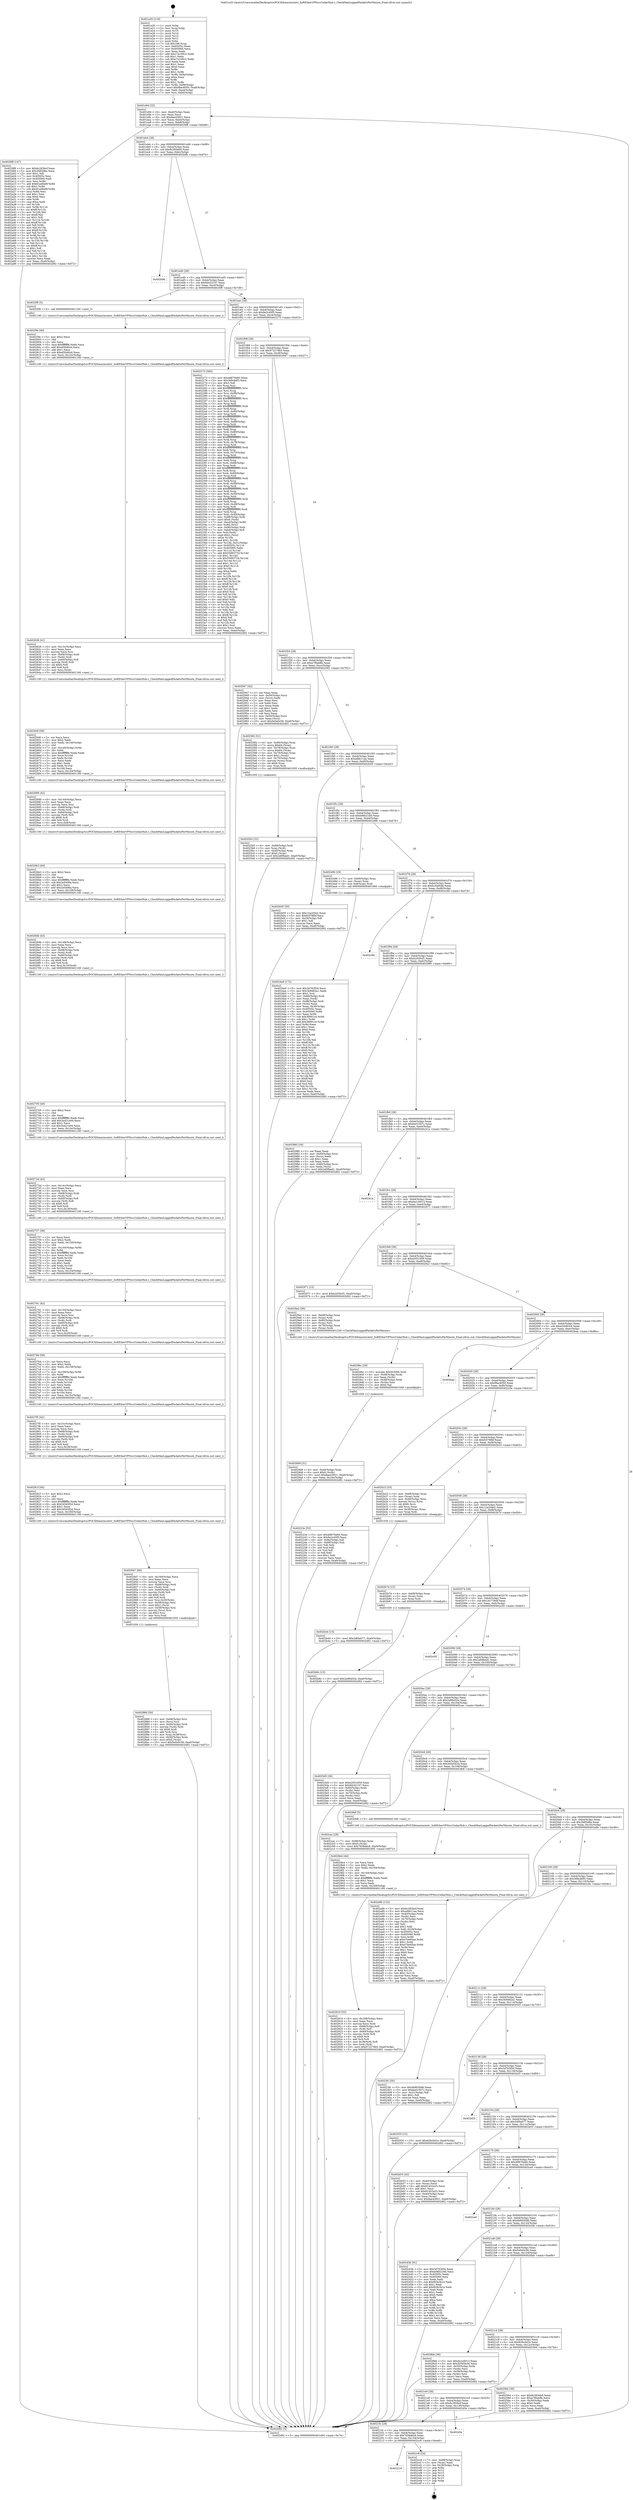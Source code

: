 digraph "0x401e20" {
  label = "0x401e20 (/mnt/c/Users/mathe/Desktop/tcc/POCII/binaries/extr_SoftEtherVPNsrcCedarHub.c_CheckMaxLoggedPacketsPerMinute_Final-ollvm.out::main(0))"
  labelloc = "t"
  node[shape=record]

  Entry [label="",width=0.3,height=0.3,shape=circle,fillcolor=black,style=filled]
  "0x401e94" [label="{
     0x401e94 [32]\l
     | [instrs]\l
     &nbsp;&nbsp;0x401e94 \<+6\>: mov -0xa0(%rbp),%eax\l
     &nbsp;&nbsp;0x401e9a \<+2\>: mov %eax,%ecx\l
     &nbsp;&nbsp;0x401e9c \<+6\>: sub $0x8ae43921,%ecx\l
     &nbsp;&nbsp;0x401ea2 \<+6\>: mov %eax,-0xb4(%rbp)\l
     &nbsp;&nbsp;0x401ea8 \<+6\>: mov %ecx,-0xb8(%rbp)\l
     &nbsp;&nbsp;0x401eae \<+6\>: je 00000000004029f8 \<main+0xbd8\>\l
  }"]
  "0x4029f8" [label="{
     0x4029f8 [147]\l
     | [instrs]\l
     &nbsp;&nbsp;0x4029f8 \<+5\>: mov $0x6c283bcf,%eax\l
     &nbsp;&nbsp;0x4029fd \<+5\>: mov $0x2fdf3d6a,%ecx\l
     &nbsp;&nbsp;0x402a02 \<+2\>: mov $0x1,%dl\l
     &nbsp;&nbsp;0x402a04 \<+7\>: mov 0x40505c,%esi\l
     &nbsp;&nbsp;0x402a0b \<+7\>: mov 0x405060,%edi\l
     &nbsp;&nbsp;0x402a12 \<+3\>: mov %esi,%r8d\l
     &nbsp;&nbsp;0x402a15 \<+7\>: add $0x81ed6e8f,%r8d\l
     &nbsp;&nbsp;0x402a1c \<+4\>: sub $0x1,%r8d\l
     &nbsp;&nbsp;0x402a20 \<+7\>: sub $0x81ed6e8f,%r8d\l
     &nbsp;&nbsp;0x402a27 \<+4\>: imul %r8d,%esi\l
     &nbsp;&nbsp;0x402a2b \<+3\>: and $0x1,%esi\l
     &nbsp;&nbsp;0x402a2e \<+3\>: cmp $0x0,%esi\l
     &nbsp;&nbsp;0x402a31 \<+4\>: sete %r9b\l
     &nbsp;&nbsp;0x402a35 \<+3\>: cmp $0xa,%edi\l
     &nbsp;&nbsp;0x402a38 \<+4\>: setl %r10b\l
     &nbsp;&nbsp;0x402a3c \<+3\>: mov %r9b,%r11b\l
     &nbsp;&nbsp;0x402a3f \<+4\>: xor $0xff,%r11b\l
     &nbsp;&nbsp;0x402a43 \<+3\>: mov %r10b,%bl\l
     &nbsp;&nbsp;0x402a46 \<+3\>: xor $0xff,%bl\l
     &nbsp;&nbsp;0x402a49 \<+3\>: xor $0x1,%dl\l
     &nbsp;&nbsp;0x402a4c \<+3\>: mov %r11b,%r14b\l
     &nbsp;&nbsp;0x402a4f \<+4\>: and $0xff,%r14b\l
     &nbsp;&nbsp;0x402a53 \<+3\>: and %dl,%r9b\l
     &nbsp;&nbsp;0x402a56 \<+3\>: mov %bl,%r15b\l
     &nbsp;&nbsp;0x402a59 \<+4\>: and $0xff,%r15b\l
     &nbsp;&nbsp;0x402a5d \<+3\>: and %dl,%r10b\l
     &nbsp;&nbsp;0x402a60 \<+3\>: or %r9b,%r14b\l
     &nbsp;&nbsp;0x402a63 \<+3\>: or %r10b,%r15b\l
     &nbsp;&nbsp;0x402a66 \<+3\>: xor %r15b,%r14b\l
     &nbsp;&nbsp;0x402a69 \<+3\>: or %bl,%r11b\l
     &nbsp;&nbsp;0x402a6c \<+4\>: xor $0xff,%r11b\l
     &nbsp;&nbsp;0x402a70 \<+3\>: or $0x1,%dl\l
     &nbsp;&nbsp;0x402a73 \<+3\>: and %dl,%r11b\l
     &nbsp;&nbsp;0x402a76 \<+3\>: or %r11b,%r14b\l
     &nbsp;&nbsp;0x402a79 \<+4\>: test $0x1,%r14b\l
     &nbsp;&nbsp;0x402a7d \<+3\>: cmovne %ecx,%eax\l
     &nbsp;&nbsp;0x402a80 \<+6\>: mov %eax,-0xa0(%rbp)\l
     &nbsp;&nbsp;0x402a86 \<+5\>: jmp 0000000000402d92 \<main+0xf72\>\l
  }"]
  "0x401eb4" [label="{
     0x401eb4 [28]\l
     | [instrs]\l
     &nbsp;&nbsp;0x401eb4 \<+5\>: jmp 0000000000401eb9 \<main+0x99\>\l
     &nbsp;&nbsp;0x401eb9 \<+6\>: mov -0xb4(%rbp),%eax\l
     &nbsp;&nbsp;0x401ebf \<+5\>: sub $0x8c393eb0,%eax\l
     &nbsp;&nbsp;0x401ec4 \<+6\>: mov %eax,-0xbc(%rbp)\l
     &nbsp;&nbsp;0x401eca \<+6\>: je 0000000000402b9b \<main+0xd7b\>\l
  }"]
  Exit [label="",width=0.3,height=0.3,shape=circle,fillcolor=black,style=filled,peripheries=2]
  "0x402b9b" [label="{
     0x402b9b\l
  }", style=dashed]
  "0x401ed0" [label="{
     0x401ed0 [28]\l
     | [instrs]\l
     &nbsp;&nbsp;0x401ed0 \<+5\>: jmp 0000000000401ed5 \<main+0xb5\>\l
     &nbsp;&nbsp;0x401ed5 \<+6\>: mov -0xb4(%rbp),%eax\l
     &nbsp;&nbsp;0x401edb \<+5\>: sub $0x8dc02107,%eax\l
     &nbsp;&nbsp;0x401ee0 \<+6\>: mov %eax,-0xc0(%rbp)\l
     &nbsp;&nbsp;0x401ee6 \<+6\>: je 00000000004025f9 \<main+0x7d9\>\l
  }"]
  "0x402218" [label="{
     0x402218\l
  }", style=dashed]
  "0x4025f9" [label="{
     0x4025f9 [5]\l
     | [instrs]\l
     &nbsp;&nbsp;0x4025f9 \<+5\>: call 0000000000401160 \<next_i\>\l
     | [calls]\l
     &nbsp;&nbsp;0x401160 \{1\} (/mnt/c/Users/mathe/Desktop/tcc/POCII/binaries/extr_SoftEtherVPNsrcCedarHub.c_CheckMaxLoggedPacketsPerMinute_Final-ollvm.out::next_i)\l
  }"]
  "0x401eec" [label="{
     0x401eec [28]\l
     | [instrs]\l
     &nbsp;&nbsp;0x401eec \<+5\>: jmp 0000000000401ef1 \<main+0xd1\>\l
     &nbsp;&nbsp;0x401ef1 \<+6\>: mov -0xb4(%rbp),%eax\l
     &nbsp;&nbsp;0x401ef7 \<+5\>: sub $0x8e2c45f5,%eax\l
     &nbsp;&nbsp;0x401efc \<+6\>: mov %eax,-0xc4(%rbp)\l
     &nbsp;&nbsp;0x401f02 \<+6\>: je 0000000000402273 \<main+0x453\>\l
  }"]
  "0x402cc8" [label="{
     0x402cc8 [24]\l
     | [instrs]\l
     &nbsp;&nbsp;0x402cc8 \<+7\>: mov -0x98(%rbp),%rax\l
     &nbsp;&nbsp;0x402ccf \<+2\>: mov (%rax),%eax\l
     &nbsp;&nbsp;0x402cd1 \<+4\>: lea -0x28(%rbp),%rsp\l
     &nbsp;&nbsp;0x402cd5 \<+1\>: pop %rbx\l
     &nbsp;&nbsp;0x402cd6 \<+2\>: pop %r12\l
     &nbsp;&nbsp;0x402cd8 \<+2\>: pop %r13\l
     &nbsp;&nbsp;0x402cda \<+2\>: pop %r14\l
     &nbsp;&nbsp;0x402cdc \<+2\>: pop %r15\l
     &nbsp;&nbsp;0x402cde \<+1\>: pop %rbp\l
     &nbsp;&nbsp;0x402cdf \<+1\>: ret\l
  }"]
  "0x402273" [label="{
     0x402273 [393]\l
     | [instrs]\l
     &nbsp;&nbsp;0x402273 \<+5\>: mov $0x48870e60,%eax\l
     &nbsp;&nbsp;0x402278 \<+5\>: mov $0x368cb6f3,%ecx\l
     &nbsp;&nbsp;0x40227d \<+2\>: mov $0x1,%dl\l
     &nbsp;&nbsp;0x40227f \<+3\>: mov %rsp,%rsi\l
     &nbsp;&nbsp;0x402282 \<+4\>: add $0xfffffffffffffff0,%rsi\l
     &nbsp;&nbsp;0x402286 \<+3\>: mov %rsi,%rsp\l
     &nbsp;&nbsp;0x402289 \<+7\>: mov %rsi,-0x98(%rbp)\l
     &nbsp;&nbsp;0x402290 \<+3\>: mov %rsp,%rsi\l
     &nbsp;&nbsp;0x402293 \<+4\>: add $0xfffffffffffffff0,%rsi\l
     &nbsp;&nbsp;0x402297 \<+3\>: mov %rsi,%rsp\l
     &nbsp;&nbsp;0x40229a \<+3\>: mov %rsp,%rdi\l
     &nbsp;&nbsp;0x40229d \<+4\>: add $0xfffffffffffffff0,%rdi\l
     &nbsp;&nbsp;0x4022a1 \<+3\>: mov %rdi,%rsp\l
     &nbsp;&nbsp;0x4022a4 \<+7\>: mov %rdi,-0x90(%rbp)\l
     &nbsp;&nbsp;0x4022ab \<+3\>: mov %rsp,%rdi\l
     &nbsp;&nbsp;0x4022ae \<+4\>: add $0xfffffffffffffff0,%rdi\l
     &nbsp;&nbsp;0x4022b2 \<+3\>: mov %rdi,%rsp\l
     &nbsp;&nbsp;0x4022b5 \<+7\>: mov %rdi,-0x88(%rbp)\l
     &nbsp;&nbsp;0x4022bc \<+3\>: mov %rsp,%rdi\l
     &nbsp;&nbsp;0x4022bf \<+4\>: add $0xfffffffffffffff0,%rdi\l
     &nbsp;&nbsp;0x4022c3 \<+3\>: mov %rdi,%rsp\l
     &nbsp;&nbsp;0x4022c6 \<+4\>: mov %rdi,-0x80(%rbp)\l
     &nbsp;&nbsp;0x4022ca \<+3\>: mov %rsp,%rdi\l
     &nbsp;&nbsp;0x4022cd \<+4\>: add $0xfffffffffffffff0,%rdi\l
     &nbsp;&nbsp;0x4022d1 \<+3\>: mov %rdi,%rsp\l
     &nbsp;&nbsp;0x4022d4 \<+4\>: mov %rdi,-0x78(%rbp)\l
     &nbsp;&nbsp;0x4022d8 \<+3\>: mov %rsp,%rdi\l
     &nbsp;&nbsp;0x4022db \<+4\>: add $0xfffffffffffffff0,%rdi\l
     &nbsp;&nbsp;0x4022df \<+3\>: mov %rdi,%rsp\l
     &nbsp;&nbsp;0x4022e2 \<+4\>: mov %rdi,-0x70(%rbp)\l
     &nbsp;&nbsp;0x4022e6 \<+3\>: mov %rsp,%rdi\l
     &nbsp;&nbsp;0x4022e9 \<+4\>: add $0xfffffffffffffff0,%rdi\l
     &nbsp;&nbsp;0x4022ed \<+3\>: mov %rdi,%rsp\l
     &nbsp;&nbsp;0x4022f0 \<+4\>: mov %rdi,-0x68(%rbp)\l
     &nbsp;&nbsp;0x4022f4 \<+3\>: mov %rsp,%rdi\l
     &nbsp;&nbsp;0x4022f7 \<+4\>: add $0xfffffffffffffff0,%rdi\l
     &nbsp;&nbsp;0x4022fb \<+3\>: mov %rdi,%rsp\l
     &nbsp;&nbsp;0x4022fe \<+4\>: mov %rdi,-0x60(%rbp)\l
     &nbsp;&nbsp;0x402302 \<+3\>: mov %rsp,%rdi\l
     &nbsp;&nbsp;0x402305 \<+4\>: add $0xfffffffffffffff0,%rdi\l
     &nbsp;&nbsp;0x402309 \<+3\>: mov %rdi,%rsp\l
     &nbsp;&nbsp;0x40230c \<+4\>: mov %rdi,-0x58(%rbp)\l
     &nbsp;&nbsp;0x402310 \<+3\>: mov %rsp,%rdi\l
     &nbsp;&nbsp;0x402313 \<+4\>: add $0xfffffffffffffff0,%rdi\l
     &nbsp;&nbsp;0x402317 \<+3\>: mov %rdi,%rsp\l
     &nbsp;&nbsp;0x40231a \<+4\>: mov %rdi,-0x50(%rbp)\l
     &nbsp;&nbsp;0x40231e \<+3\>: mov %rsp,%rdi\l
     &nbsp;&nbsp;0x402321 \<+4\>: add $0xfffffffffffffff0,%rdi\l
     &nbsp;&nbsp;0x402325 \<+3\>: mov %rdi,%rsp\l
     &nbsp;&nbsp;0x402328 \<+4\>: mov %rdi,-0x48(%rbp)\l
     &nbsp;&nbsp;0x40232c \<+3\>: mov %rsp,%rdi\l
     &nbsp;&nbsp;0x40232f \<+4\>: add $0xfffffffffffffff0,%rdi\l
     &nbsp;&nbsp;0x402333 \<+3\>: mov %rdi,%rsp\l
     &nbsp;&nbsp;0x402336 \<+4\>: mov %rdi,-0x40(%rbp)\l
     &nbsp;&nbsp;0x40233a \<+7\>: mov -0x98(%rbp),%rdi\l
     &nbsp;&nbsp;0x402341 \<+6\>: movl $0x0,(%rdi)\l
     &nbsp;&nbsp;0x402347 \<+7\>: mov -0xa4(%rbp),%r8d\l
     &nbsp;&nbsp;0x40234e \<+3\>: mov %r8d,(%rsi)\l
     &nbsp;&nbsp;0x402351 \<+7\>: mov -0x90(%rbp),%rdi\l
     &nbsp;&nbsp;0x402358 \<+7\>: mov -0xb0(%rbp),%r9\l
     &nbsp;&nbsp;0x40235f \<+3\>: mov %r9,(%rdi)\l
     &nbsp;&nbsp;0x402362 \<+3\>: cmpl $0x2,(%rsi)\l
     &nbsp;&nbsp;0x402365 \<+4\>: setne %r10b\l
     &nbsp;&nbsp;0x402369 \<+4\>: and $0x1,%r10b\l
     &nbsp;&nbsp;0x40236d \<+4\>: mov %r10b,-0x31(%rbp)\l
     &nbsp;&nbsp;0x402371 \<+8\>: mov 0x40505c,%r11d\l
     &nbsp;&nbsp;0x402379 \<+7\>: mov 0x405060,%ebx\l
     &nbsp;&nbsp;0x402380 \<+3\>: mov %r11d,%r14d\l
     &nbsp;&nbsp;0x402383 \<+7\>: add $0x55993734,%r14d\l
     &nbsp;&nbsp;0x40238a \<+4\>: sub $0x1,%r14d\l
     &nbsp;&nbsp;0x40238e \<+7\>: sub $0x55993734,%r14d\l
     &nbsp;&nbsp;0x402395 \<+4\>: imul %r14d,%r11d\l
     &nbsp;&nbsp;0x402399 \<+4\>: and $0x1,%r11d\l
     &nbsp;&nbsp;0x40239d \<+4\>: cmp $0x0,%r11d\l
     &nbsp;&nbsp;0x4023a1 \<+4\>: sete %r10b\l
     &nbsp;&nbsp;0x4023a5 \<+3\>: cmp $0xa,%ebx\l
     &nbsp;&nbsp;0x4023a8 \<+4\>: setl %r15b\l
     &nbsp;&nbsp;0x4023ac \<+3\>: mov %r10b,%r12b\l
     &nbsp;&nbsp;0x4023af \<+4\>: xor $0xff,%r12b\l
     &nbsp;&nbsp;0x4023b3 \<+3\>: mov %r15b,%r13b\l
     &nbsp;&nbsp;0x4023b6 \<+4\>: xor $0xff,%r13b\l
     &nbsp;&nbsp;0x4023ba \<+3\>: xor $0x0,%dl\l
     &nbsp;&nbsp;0x4023bd \<+3\>: mov %r12b,%sil\l
     &nbsp;&nbsp;0x4023c0 \<+4\>: and $0x0,%sil\l
     &nbsp;&nbsp;0x4023c4 \<+3\>: and %dl,%r10b\l
     &nbsp;&nbsp;0x4023c7 \<+3\>: mov %r13b,%dil\l
     &nbsp;&nbsp;0x4023ca \<+4\>: and $0x0,%dil\l
     &nbsp;&nbsp;0x4023ce \<+3\>: and %dl,%r15b\l
     &nbsp;&nbsp;0x4023d1 \<+3\>: or %r10b,%sil\l
     &nbsp;&nbsp;0x4023d4 \<+3\>: or %r15b,%dil\l
     &nbsp;&nbsp;0x4023d7 \<+3\>: xor %dil,%sil\l
     &nbsp;&nbsp;0x4023da \<+3\>: or %r13b,%r12b\l
     &nbsp;&nbsp;0x4023dd \<+4\>: xor $0xff,%r12b\l
     &nbsp;&nbsp;0x4023e1 \<+3\>: or $0x0,%dl\l
     &nbsp;&nbsp;0x4023e4 \<+3\>: and %dl,%r12b\l
     &nbsp;&nbsp;0x4023e7 \<+3\>: or %r12b,%sil\l
     &nbsp;&nbsp;0x4023ea \<+4\>: test $0x1,%sil\l
     &nbsp;&nbsp;0x4023ee \<+3\>: cmovne %ecx,%eax\l
     &nbsp;&nbsp;0x4023f1 \<+6\>: mov %eax,-0xa0(%rbp)\l
     &nbsp;&nbsp;0x4023f7 \<+5\>: jmp 0000000000402d92 \<main+0xf72\>\l
  }"]
  "0x401f08" [label="{
     0x401f08 [28]\l
     | [instrs]\l
     &nbsp;&nbsp;0x401f08 \<+5\>: jmp 0000000000401f0d \<main+0xed\>\l
     &nbsp;&nbsp;0x401f0d \<+6\>: mov -0xb4(%rbp),%eax\l
     &nbsp;&nbsp;0x401f13 \<+5\>: sub $0x972279b5,%eax\l
     &nbsp;&nbsp;0x401f18 \<+6\>: mov %eax,-0xc8(%rbp)\l
     &nbsp;&nbsp;0x401f1e \<+6\>: je 0000000000402947 \<main+0xb27\>\l
  }"]
  "0x4021fc" [label="{
     0x4021fc [28]\l
     | [instrs]\l
     &nbsp;&nbsp;0x4021fc \<+5\>: jmp 0000000000402201 \<main+0x3e1\>\l
     &nbsp;&nbsp;0x402201 \<+6\>: mov -0xb4(%rbp),%eax\l
     &nbsp;&nbsp;0x402207 \<+5\>: sub $0x7658ddc6,%eax\l
     &nbsp;&nbsp;0x40220c \<+6\>: mov %eax,-0x134(%rbp)\l
     &nbsp;&nbsp;0x402212 \<+6\>: je 0000000000402cc8 \<main+0xea8\>\l
  }"]
  "0x402947" [label="{
     0x402947 [42]\l
     | [instrs]\l
     &nbsp;&nbsp;0x402947 \<+2\>: xor %eax,%eax\l
     &nbsp;&nbsp;0x402949 \<+4\>: mov -0x50(%rbp),%rcx\l
     &nbsp;&nbsp;0x40294d \<+2\>: mov (%rcx),%edx\l
     &nbsp;&nbsp;0x40294f \<+2\>: mov %eax,%esi\l
     &nbsp;&nbsp;0x402951 \<+2\>: sub %edx,%esi\l
     &nbsp;&nbsp;0x402953 \<+2\>: mov %eax,%edx\l
     &nbsp;&nbsp;0x402955 \<+3\>: sub $0x1,%edx\l
     &nbsp;&nbsp;0x402958 \<+2\>: add %edx,%esi\l
     &nbsp;&nbsp;0x40295a \<+2\>: sub %esi,%eax\l
     &nbsp;&nbsp;0x40295c \<+4\>: mov -0x50(%rbp),%rcx\l
     &nbsp;&nbsp;0x402960 \<+2\>: mov %eax,(%rcx)\l
     &nbsp;&nbsp;0x402962 \<+10\>: movl $0x5e0e0c56,-0xa0(%rbp)\l
     &nbsp;&nbsp;0x40296c \<+5\>: jmp 0000000000402d92 \<main+0xf72\>\l
  }"]
  "0x401f24" [label="{
     0x401f24 [28]\l
     | [instrs]\l
     &nbsp;&nbsp;0x401f24 \<+5\>: jmp 0000000000401f29 \<main+0x109\>\l
     &nbsp;&nbsp;0x401f29 \<+6\>: mov -0xb4(%rbp),%eax\l
     &nbsp;&nbsp;0x401f2f \<+5\>: sub $0xa7f0ab8b,%eax\l
     &nbsp;&nbsp;0x401f34 \<+6\>: mov %eax,-0xcc(%rbp)\l
     &nbsp;&nbsp;0x401f3a \<+6\>: je 0000000000402582 \<main+0x762\>\l
  }"]
  "0x402d5e" [label="{
     0x402d5e\l
  }", style=dashed]
  "0x402582" [label="{
     0x402582 [51]\l
     | [instrs]\l
     &nbsp;&nbsp;0x402582 \<+4\>: mov -0x80(%rbp),%rax\l
     &nbsp;&nbsp;0x402586 \<+7\>: movq $0x64,(%rax)\l
     &nbsp;&nbsp;0x40258d \<+4\>: mov -0x78(%rbp),%rax\l
     &nbsp;&nbsp;0x402591 \<+7\>: movq $0x64,(%rax)\l
     &nbsp;&nbsp;0x402598 \<+4\>: mov -0x70(%rbp),%rax\l
     &nbsp;&nbsp;0x40259c \<+6\>: movl $0x1,(%rax)\l
     &nbsp;&nbsp;0x4025a2 \<+4\>: mov -0x70(%rbp),%rax\l
     &nbsp;&nbsp;0x4025a6 \<+3\>: movslq (%rax),%rax\l
     &nbsp;&nbsp;0x4025a9 \<+4\>: shl $0x6,%rax\l
     &nbsp;&nbsp;0x4025ad \<+3\>: mov %rax,%rdi\l
     &nbsp;&nbsp;0x4025b0 \<+5\>: call 0000000000401050 \<malloc@plt\>\l
     | [calls]\l
     &nbsp;&nbsp;0x401050 \{1\} (unknown)\l
  }"]
  "0x401f40" [label="{
     0x401f40 [28]\l
     | [instrs]\l
     &nbsp;&nbsp;0x401f40 \<+5\>: jmp 0000000000401f45 \<main+0x125\>\l
     &nbsp;&nbsp;0x401f45 \<+6\>: mov -0xb4(%rbp),%eax\l
     &nbsp;&nbsp;0x401f4b \<+5\>: sub $0xafd611ea,%eax\l
     &nbsp;&nbsp;0x401f50 \<+6\>: mov %eax,-0xd0(%rbp)\l
     &nbsp;&nbsp;0x401f56 \<+6\>: je 0000000000402b05 \<main+0xce5\>\l
  }"]
  "0x402b8c" [label="{
     0x402b8c [15]\l
     | [instrs]\l
     &nbsp;&nbsp;0x402b8c \<+10\>: movl $0x2a98452e,-0xa0(%rbp)\l
     &nbsp;&nbsp;0x402b96 \<+5\>: jmp 0000000000402d92 \<main+0xf72\>\l
  }"]
  "0x402b05" [label="{
     0x402b05 [30]\l
     | [instrs]\l
     &nbsp;&nbsp;0x402b05 \<+5\>: mov $0x12a204e2,%eax\l
     &nbsp;&nbsp;0x402b0a \<+5\>: mov $0xfc078fbf,%ecx\l
     &nbsp;&nbsp;0x402b0f \<+3\>: mov -0x29(%rbp),%dl\l
     &nbsp;&nbsp;0x402b12 \<+3\>: test $0x1,%dl\l
     &nbsp;&nbsp;0x402b15 \<+3\>: cmovne %ecx,%eax\l
     &nbsp;&nbsp;0x402b18 \<+6\>: mov %eax,-0xa0(%rbp)\l
     &nbsp;&nbsp;0x402b1e \<+5\>: jmp 0000000000402d92 \<main+0xf72\>\l
  }"]
  "0x401f5c" [label="{
     0x401f5c [28]\l
     | [instrs]\l
     &nbsp;&nbsp;0x401f5c \<+5\>: jmp 0000000000401f61 \<main+0x141\>\l
     &nbsp;&nbsp;0x401f61 \<+6\>: mov -0xb4(%rbp),%eax\l
     &nbsp;&nbsp;0x401f67 \<+5\>: sub $0xb06b218d,%eax\l
     &nbsp;&nbsp;0x401f6c \<+6\>: mov %eax,-0xd4(%rbp)\l
     &nbsp;&nbsp;0x401f72 \<+6\>: je 0000000000402496 \<main+0x676\>\l
  }"]
  "0x402b44" [label="{
     0x402b44 [15]\l
     | [instrs]\l
     &nbsp;&nbsp;0x402b44 \<+10\>: movl $0x3df4a077,-0xa0(%rbp)\l
     &nbsp;&nbsp;0x402b4e \<+5\>: jmp 0000000000402d92 \<main+0xf72\>\l
  }"]
  "0x402496" [label="{
     0x402496 [19]\l
     | [instrs]\l
     &nbsp;&nbsp;0x402496 \<+7\>: mov -0x90(%rbp),%rax\l
     &nbsp;&nbsp;0x40249d \<+3\>: mov (%rax),%rax\l
     &nbsp;&nbsp;0x4024a0 \<+4\>: mov 0x8(%rax),%rdi\l
     &nbsp;&nbsp;0x4024a4 \<+5\>: call 0000000000401060 \<atoi@plt\>\l
     | [calls]\l
     &nbsp;&nbsp;0x401060 \{1\} (unknown)\l
  }"]
  "0x401f78" [label="{
     0x401f78 [28]\l
     | [instrs]\l
     &nbsp;&nbsp;0x401f78 \<+5\>: jmp 0000000000401f7d \<main+0x15d\>\l
     &nbsp;&nbsp;0x401f7d \<+6\>: mov -0xb4(%rbp),%eax\l
     &nbsp;&nbsp;0x401f83 \<+5\>: sub $0xb16af446,%eax\l
     &nbsp;&nbsp;0x401f88 \<+6\>: mov %eax,-0xd8(%rbp)\l
     &nbsp;&nbsp;0x401f8e \<+6\>: je 0000000000402c9d \<main+0xe7d\>\l
  }"]
  "0x4029d9" [label="{
     0x4029d9 [31]\l
     | [instrs]\l
     &nbsp;&nbsp;0x4029d9 \<+4\>: mov -0x40(%rbp),%rdx\l
     &nbsp;&nbsp;0x4029dd \<+6\>: movl $0x0,(%rdx)\l
     &nbsp;&nbsp;0x4029e3 \<+10\>: movl $0x8ae43921,-0xa0(%rbp)\l
     &nbsp;&nbsp;0x4029ed \<+6\>: mov %eax,-0x16c(%rbp)\l
     &nbsp;&nbsp;0x4029f3 \<+5\>: jmp 0000000000402d92 \<main+0xf72\>\l
  }"]
  "0x402c9d" [label="{
     0x402c9d\l
  }", style=dashed]
  "0x401f94" [label="{
     0x401f94 [28]\l
     | [instrs]\l
     &nbsp;&nbsp;0x401f94 \<+5\>: jmp 0000000000401f99 \<main+0x179\>\l
     &nbsp;&nbsp;0x401f99 \<+6\>: mov -0xb4(%rbp),%eax\l
     &nbsp;&nbsp;0x401f9f \<+5\>: sub $0xb2030cf1,%eax\l
     &nbsp;&nbsp;0x401fa4 \<+6\>: mov %eax,-0xdc(%rbp)\l
     &nbsp;&nbsp;0x401faa \<+6\>: je 0000000000402980 \<main+0xb60\>\l
  }"]
  "0x4029bc" [label="{
     0x4029bc [29]\l
     | [instrs]\l
     &nbsp;&nbsp;0x4029bc \<+10\>: movabs $0x4030b6,%rdi\l
     &nbsp;&nbsp;0x4029c6 \<+4\>: mov -0x48(%rbp),%rdx\l
     &nbsp;&nbsp;0x4029ca \<+2\>: mov %eax,(%rdx)\l
     &nbsp;&nbsp;0x4029cc \<+4\>: mov -0x48(%rbp),%rdx\l
     &nbsp;&nbsp;0x4029d0 \<+2\>: mov (%rdx),%esi\l
     &nbsp;&nbsp;0x4029d2 \<+2\>: mov $0x0,%al\l
     &nbsp;&nbsp;0x4029d4 \<+5\>: call 0000000000401040 \<printf@plt\>\l
     | [calls]\l
     &nbsp;&nbsp;0x401040 \{1\} (unknown)\l
  }"]
  "0x402980" [label="{
     0x402980 [34]\l
     | [instrs]\l
     &nbsp;&nbsp;0x402980 \<+2\>: xor %eax,%eax\l
     &nbsp;&nbsp;0x402982 \<+4\>: mov -0x60(%rbp),%rcx\l
     &nbsp;&nbsp;0x402986 \<+2\>: mov (%rcx),%edx\l
     &nbsp;&nbsp;0x402988 \<+3\>: sub $0x1,%eax\l
     &nbsp;&nbsp;0x40298b \<+2\>: sub %eax,%edx\l
     &nbsp;&nbsp;0x40298d \<+4\>: mov -0x60(%rbp),%rcx\l
     &nbsp;&nbsp;0x402991 \<+2\>: mov %edx,(%rcx)\l
     &nbsp;&nbsp;0x402993 \<+10\>: movl $0x2a69bad1,-0xa0(%rbp)\l
     &nbsp;&nbsp;0x40299d \<+5\>: jmp 0000000000402d92 \<main+0xf72\>\l
  }"]
  "0x401fb0" [label="{
     0x401fb0 [28]\l
     | [instrs]\l
     &nbsp;&nbsp;0x401fb0 \<+5\>: jmp 0000000000401fb5 \<main+0x195\>\l
     &nbsp;&nbsp;0x401fb5 \<+6\>: mov -0xb4(%rbp),%eax\l
     &nbsp;&nbsp;0x401fbb \<+5\>: sub $0xba015b7c,%eax\l
     &nbsp;&nbsp;0x401fc0 \<+6\>: mov %eax,-0xe0(%rbp)\l
     &nbsp;&nbsp;0x401fc6 \<+6\>: je 000000000040241a \<main+0x5fa\>\l
  }"]
  "0x402910" [label="{
     0x402910 [55]\l
     | [instrs]\l
     &nbsp;&nbsp;0x402910 \<+6\>: mov -0x168(%rbp),%ecx\l
     &nbsp;&nbsp;0x402916 \<+3\>: imul %eax,%ecx\l
     &nbsp;&nbsp;0x402919 \<+3\>: movslq %ecx,%rdi\l
     &nbsp;&nbsp;0x40291c \<+4\>: mov -0x68(%rbp),%r8\l
     &nbsp;&nbsp;0x402920 \<+3\>: mov (%r8),%r8\l
     &nbsp;&nbsp;0x402923 \<+4\>: mov -0x60(%rbp),%r9\l
     &nbsp;&nbsp;0x402927 \<+3\>: movslq (%r9),%r9\l
     &nbsp;&nbsp;0x40292a \<+4\>: shl $0x6,%r9\l
     &nbsp;&nbsp;0x40292e \<+3\>: add %r9,%r8\l
     &nbsp;&nbsp;0x402931 \<+4\>: mov 0x38(%r8),%r8\l
     &nbsp;&nbsp;0x402935 \<+3\>: mov %rdi,(%r8)\l
     &nbsp;&nbsp;0x402938 \<+10\>: movl $0x972279b5,-0xa0(%rbp)\l
     &nbsp;&nbsp;0x402942 \<+5\>: jmp 0000000000402d92 \<main+0xf72\>\l
  }"]
  "0x40241a" [label="{
     0x40241a\l
  }", style=dashed]
  "0x401fcc" [label="{
     0x401fcc [28]\l
     | [instrs]\l
     &nbsp;&nbsp;0x401fcc \<+5\>: jmp 0000000000401fd1 \<main+0x1b1\>\l
     &nbsp;&nbsp;0x401fd1 \<+6\>: mov -0xb4(%rbp),%eax\l
     &nbsp;&nbsp;0x401fd7 \<+5\>: sub $0xda1c0013,%eax\l
     &nbsp;&nbsp;0x401fdc \<+6\>: mov %eax,-0xe4(%rbp)\l
     &nbsp;&nbsp;0x401fe2 \<+6\>: je 0000000000402971 \<main+0xb51\>\l
  }"]
  "0x4028e4" [label="{
     0x4028e4 [44]\l
     | [instrs]\l
     &nbsp;&nbsp;0x4028e4 \<+2\>: xor %ecx,%ecx\l
     &nbsp;&nbsp;0x4028e6 \<+5\>: mov $0x2,%edx\l
     &nbsp;&nbsp;0x4028eb \<+6\>: mov %edx,-0x164(%rbp)\l
     &nbsp;&nbsp;0x4028f1 \<+1\>: cltd\l
     &nbsp;&nbsp;0x4028f2 \<+6\>: mov -0x164(%rbp),%esi\l
     &nbsp;&nbsp;0x4028f8 \<+2\>: idiv %esi\l
     &nbsp;&nbsp;0x4028fa \<+6\>: imul $0xfffffffe,%edx,%edx\l
     &nbsp;&nbsp;0x402900 \<+3\>: sub $0x1,%ecx\l
     &nbsp;&nbsp;0x402903 \<+2\>: sub %ecx,%edx\l
     &nbsp;&nbsp;0x402905 \<+6\>: mov %edx,-0x168(%rbp)\l
     &nbsp;&nbsp;0x40290b \<+5\>: call 0000000000401160 \<next_i\>\l
     | [calls]\l
     &nbsp;&nbsp;0x401160 \{1\} (/mnt/c/Users/mathe/Desktop/tcc/POCII/binaries/extr_SoftEtherVPNsrcCedarHub.c_CheckMaxLoggedPacketsPerMinute_Final-ollvm.out::next_i)\l
  }"]
  "0x402971" [label="{
     0x402971 [15]\l
     | [instrs]\l
     &nbsp;&nbsp;0x402971 \<+10\>: movl $0xb2030cf1,-0xa0(%rbp)\l
     &nbsp;&nbsp;0x40297b \<+5\>: jmp 0000000000402d92 \<main+0xf72\>\l
  }"]
  "0x401fe8" [label="{
     0x401fe8 [28]\l
     | [instrs]\l
     &nbsp;&nbsp;0x401fe8 \<+5\>: jmp 0000000000401fed \<main+0x1cd\>\l
     &nbsp;&nbsp;0x401fed \<+6\>: mov -0xb4(%rbp),%eax\l
     &nbsp;&nbsp;0x401ff3 \<+5\>: sub $0xe2051659,%eax\l
     &nbsp;&nbsp;0x401ff8 \<+6\>: mov %eax,-0xe8(%rbp)\l
     &nbsp;&nbsp;0x401ffe \<+6\>: je 00000000004029a2 \<main+0xb82\>\l
  }"]
  "0x402889" [label="{
     0x402889 [50]\l
     | [instrs]\l
     &nbsp;&nbsp;0x402889 \<+4\>: mov -0x68(%rbp),%rsi\l
     &nbsp;&nbsp;0x40288d \<+3\>: mov (%rsi),%rsi\l
     &nbsp;&nbsp;0x402890 \<+4\>: mov -0x60(%rbp),%rdi\l
     &nbsp;&nbsp;0x402894 \<+3\>: movslq (%rdi),%rdi\l
     &nbsp;&nbsp;0x402897 \<+4\>: shl $0x6,%rdi\l
     &nbsp;&nbsp;0x40289b \<+3\>: add %rdi,%rsi\l
     &nbsp;&nbsp;0x40289e \<+4\>: mov %rax,0x38(%rsi)\l
     &nbsp;&nbsp;0x4028a2 \<+4\>: mov -0x50(%rbp),%rax\l
     &nbsp;&nbsp;0x4028a6 \<+6\>: movl $0x0,(%rax)\l
     &nbsp;&nbsp;0x4028ac \<+10\>: movl $0x5e0e0c56,-0xa0(%rbp)\l
     &nbsp;&nbsp;0x4028b6 \<+5\>: jmp 0000000000402d92 \<main+0xf72\>\l
  }"]
  "0x4029a2" [label="{
     0x4029a2 [26]\l
     | [instrs]\l
     &nbsp;&nbsp;0x4029a2 \<+4\>: mov -0x68(%rbp),%rax\l
     &nbsp;&nbsp;0x4029a6 \<+3\>: mov (%rax),%rdi\l
     &nbsp;&nbsp;0x4029a9 \<+4\>: mov -0x80(%rbp),%rax\l
     &nbsp;&nbsp;0x4029ad \<+3\>: mov (%rax),%rsi\l
     &nbsp;&nbsp;0x4029b0 \<+4\>: mov -0x78(%rbp),%rax\l
     &nbsp;&nbsp;0x4029b4 \<+3\>: mov (%rax),%rdx\l
     &nbsp;&nbsp;0x4029b7 \<+5\>: call 0000000000401240 \<CheckMaxLoggedPacketsPerMinute\>\l
     | [calls]\l
     &nbsp;&nbsp;0x401240 \{1\} (/mnt/c/Users/mathe/Desktop/tcc/POCII/binaries/extr_SoftEtherVPNsrcCedarHub.c_CheckMaxLoggedPacketsPerMinute_Final-ollvm.out::CheckMaxLoggedPacketsPerMinute)\l
  }"]
  "0x402004" [label="{
     0x402004 [28]\l
     | [instrs]\l
     &nbsp;&nbsp;0x402004 \<+5\>: jmp 0000000000402009 \<main+0x1e9\>\l
     &nbsp;&nbsp;0x402009 \<+6\>: mov -0xb4(%rbp),%eax\l
     &nbsp;&nbsp;0x40200f \<+5\>: sub $0xe54483c6,%eax\l
     &nbsp;&nbsp;0x402014 \<+6\>: mov %eax,-0xec(%rbp)\l
     &nbsp;&nbsp;0x40201a \<+6\>: je 0000000000402baa \<main+0xd8a\>\l
  }"]
  "0x402847" [label="{
     0x402847 [66]\l
     | [instrs]\l
     &nbsp;&nbsp;0x402847 \<+6\>: mov -0x160(%rbp),%ecx\l
     &nbsp;&nbsp;0x40284d \<+3\>: imul %eax,%ecx\l
     &nbsp;&nbsp;0x402850 \<+3\>: movslq %ecx,%rsi\l
     &nbsp;&nbsp;0x402853 \<+4\>: mov -0x68(%rbp),%rdi\l
     &nbsp;&nbsp;0x402857 \<+3\>: mov (%rdi),%rdi\l
     &nbsp;&nbsp;0x40285a \<+4\>: mov -0x60(%rbp),%r8\l
     &nbsp;&nbsp;0x40285e \<+3\>: movslq (%r8),%r8\l
     &nbsp;&nbsp;0x402861 \<+4\>: shl $0x6,%r8\l
     &nbsp;&nbsp;0x402865 \<+3\>: add %r8,%rdi\l
     &nbsp;&nbsp;0x402868 \<+4\>: mov %rsi,0x30(%rdi)\l
     &nbsp;&nbsp;0x40286c \<+4\>: mov -0x58(%rbp),%rsi\l
     &nbsp;&nbsp;0x402870 \<+6\>: movl $0x1,(%rsi)\l
     &nbsp;&nbsp;0x402876 \<+4\>: mov -0x58(%rbp),%rsi\l
     &nbsp;&nbsp;0x40287a \<+3\>: movslq (%rsi),%rsi\l
     &nbsp;&nbsp;0x40287d \<+4\>: shl $0x3,%rsi\l
     &nbsp;&nbsp;0x402881 \<+3\>: mov %rsi,%rdi\l
     &nbsp;&nbsp;0x402884 \<+5\>: call 0000000000401050 \<malloc@plt\>\l
     | [calls]\l
     &nbsp;&nbsp;0x401050 \{1\} (unknown)\l
  }"]
  "0x402baa" [label="{
     0x402baa\l
  }", style=dashed]
  "0x402020" [label="{
     0x402020 [28]\l
     | [instrs]\l
     &nbsp;&nbsp;0x402020 \<+5\>: jmp 0000000000402025 \<main+0x205\>\l
     &nbsp;&nbsp;0x402025 \<+6\>: mov -0xb4(%rbp),%eax\l
     &nbsp;&nbsp;0x40202b \<+5\>: sub $0xf8ac6050,%eax\l
     &nbsp;&nbsp;0x402030 \<+6\>: mov %eax,-0xf0(%rbp)\l
     &nbsp;&nbsp;0x402036 \<+6\>: je 000000000040223e \<main+0x41e\>\l
  }"]
  "0x40281f" [label="{
     0x40281f [40]\l
     | [instrs]\l
     &nbsp;&nbsp;0x40281f \<+5\>: mov $0x2,%ecx\l
     &nbsp;&nbsp;0x402824 \<+1\>: cltd\l
     &nbsp;&nbsp;0x402825 \<+2\>: idiv %ecx\l
     &nbsp;&nbsp;0x402827 \<+6\>: imul $0xfffffffe,%edx,%ecx\l
     &nbsp;&nbsp;0x40282d \<+6\>: sub $0x345d3f2d,%ecx\l
     &nbsp;&nbsp;0x402833 \<+3\>: add $0x1,%ecx\l
     &nbsp;&nbsp;0x402836 \<+6\>: add $0x345d3f2d,%ecx\l
     &nbsp;&nbsp;0x40283c \<+6\>: mov %ecx,-0x160(%rbp)\l
     &nbsp;&nbsp;0x402842 \<+5\>: call 0000000000401160 \<next_i\>\l
     | [calls]\l
     &nbsp;&nbsp;0x401160 \{1\} (/mnt/c/Users/mathe/Desktop/tcc/POCII/binaries/extr_SoftEtherVPNsrcCedarHub.c_CheckMaxLoggedPacketsPerMinute_Final-ollvm.out::next_i)\l
  }"]
  "0x40223e" [label="{
     0x40223e [53]\l
     | [instrs]\l
     &nbsp;&nbsp;0x40223e \<+5\>: mov $0x48870e60,%eax\l
     &nbsp;&nbsp;0x402243 \<+5\>: mov $0x8e2c45f5,%ecx\l
     &nbsp;&nbsp;0x402248 \<+6\>: mov -0x9a(%rbp),%dl\l
     &nbsp;&nbsp;0x40224e \<+7\>: mov -0x99(%rbp),%sil\l
     &nbsp;&nbsp;0x402255 \<+3\>: mov %dl,%dil\l
     &nbsp;&nbsp;0x402258 \<+3\>: and %sil,%dil\l
     &nbsp;&nbsp;0x40225b \<+3\>: xor %sil,%dl\l
     &nbsp;&nbsp;0x40225e \<+3\>: or %dl,%dil\l
     &nbsp;&nbsp;0x402261 \<+4\>: test $0x1,%dil\l
     &nbsp;&nbsp;0x402265 \<+3\>: cmovne %ecx,%eax\l
     &nbsp;&nbsp;0x402268 \<+6\>: mov %eax,-0xa0(%rbp)\l
     &nbsp;&nbsp;0x40226e \<+5\>: jmp 0000000000402d92 \<main+0xf72\>\l
  }"]
  "0x40203c" [label="{
     0x40203c [28]\l
     | [instrs]\l
     &nbsp;&nbsp;0x40203c \<+5\>: jmp 0000000000402041 \<main+0x221\>\l
     &nbsp;&nbsp;0x402041 \<+6\>: mov -0xb4(%rbp),%eax\l
     &nbsp;&nbsp;0x402047 \<+5\>: sub $0xfc078fbf,%eax\l
     &nbsp;&nbsp;0x40204c \<+6\>: mov %eax,-0xf4(%rbp)\l
     &nbsp;&nbsp;0x402052 \<+6\>: je 0000000000402b23 \<main+0xd03\>\l
  }"]
  "0x402d92" [label="{
     0x402d92 [5]\l
     | [instrs]\l
     &nbsp;&nbsp;0x402d92 \<+5\>: jmp 0000000000401e94 \<main+0x74\>\l
  }"]
  "0x401e20" [label="{
     0x401e20 [116]\l
     | [instrs]\l
     &nbsp;&nbsp;0x401e20 \<+1\>: push %rbp\l
     &nbsp;&nbsp;0x401e21 \<+3\>: mov %rsp,%rbp\l
     &nbsp;&nbsp;0x401e24 \<+2\>: push %r15\l
     &nbsp;&nbsp;0x401e26 \<+2\>: push %r14\l
     &nbsp;&nbsp;0x401e28 \<+2\>: push %r13\l
     &nbsp;&nbsp;0x401e2a \<+2\>: push %r12\l
     &nbsp;&nbsp;0x401e2c \<+1\>: push %rbx\l
     &nbsp;&nbsp;0x401e2d \<+7\>: sub $0x168,%rsp\l
     &nbsp;&nbsp;0x401e34 \<+7\>: mov 0x40505c,%eax\l
     &nbsp;&nbsp;0x401e3b \<+7\>: mov 0x405060,%ecx\l
     &nbsp;&nbsp;0x401e42 \<+2\>: mov %eax,%edx\l
     &nbsp;&nbsp;0x401e44 \<+6\>: add $0xc7a106c2,%edx\l
     &nbsp;&nbsp;0x401e4a \<+3\>: sub $0x1,%edx\l
     &nbsp;&nbsp;0x401e4d \<+6\>: sub $0xc7a106c2,%edx\l
     &nbsp;&nbsp;0x401e53 \<+3\>: imul %edx,%eax\l
     &nbsp;&nbsp;0x401e56 \<+3\>: and $0x1,%eax\l
     &nbsp;&nbsp;0x401e59 \<+3\>: cmp $0x0,%eax\l
     &nbsp;&nbsp;0x401e5c \<+4\>: sete %r8b\l
     &nbsp;&nbsp;0x401e60 \<+4\>: and $0x1,%r8b\l
     &nbsp;&nbsp;0x401e64 \<+7\>: mov %r8b,-0x9a(%rbp)\l
     &nbsp;&nbsp;0x401e6b \<+3\>: cmp $0xa,%ecx\l
     &nbsp;&nbsp;0x401e6e \<+4\>: setl %r8b\l
     &nbsp;&nbsp;0x401e72 \<+4\>: and $0x1,%r8b\l
     &nbsp;&nbsp;0x401e76 \<+7\>: mov %r8b,-0x99(%rbp)\l
     &nbsp;&nbsp;0x401e7d \<+10\>: movl $0xf8ac6050,-0xa0(%rbp)\l
     &nbsp;&nbsp;0x401e87 \<+6\>: mov %edi,-0xa4(%rbp)\l
     &nbsp;&nbsp;0x401e8d \<+7\>: mov %rsi,-0xb0(%rbp)\l
  }"]
  "0x4027f5" [label="{
     0x4027f5 [42]\l
     | [instrs]\l
     &nbsp;&nbsp;0x4027f5 \<+6\>: mov -0x15c(%rbp),%ecx\l
     &nbsp;&nbsp;0x4027fb \<+3\>: imul %eax,%ecx\l
     &nbsp;&nbsp;0x4027fe \<+3\>: movslq %ecx,%rsi\l
     &nbsp;&nbsp;0x402801 \<+4\>: mov -0x68(%rbp),%rdi\l
     &nbsp;&nbsp;0x402805 \<+3\>: mov (%rdi),%rdi\l
     &nbsp;&nbsp;0x402808 \<+4\>: mov -0x60(%rbp),%r8\l
     &nbsp;&nbsp;0x40280c \<+3\>: movslq (%r8),%r8\l
     &nbsp;&nbsp;0x40280f \<+4\>: shl $0x6,%r8\l
     &nbsp;&nbsp;0x402813 \<+3\>: add %r8,%rdi\l
     &nbsp;&nbsp;0x402816 \<+4\>: mov %rsi,0x28(%rdi)\l
     &nbsp;&nbsp;0x40281a \<+5\>: call 0000000000401160 \<next_i\>\l
     | [calls]\l
     &nbsp;&nbsp;0x401160 \{1\} (/mnt/c/Users/mathe/Desktop/tcc/POCII/binaries/extr_SoftEtherVPNsrcCedarHub.c_CheckMaxLoggedPacketsPerMinute_Final-ollvm.out::next_i)\l
  }"]
  "0x4027bb" [label="{
     0x4027bb [58]\l
     | [instrs]\l
     &nbsp;&nbsp;0x4027bb \<+2\>: xor %ecx,%ecx\l
     &nbsp;&nbsp;0x4027bd \<+5\>: mov $0x2,%edx\l
     &nbsp;&nbsp;0x4027c2 \<+6\>: mov %edx,-0x158(%rbp)\l
     &nbsp;&nbsp;0x4027c8 \<+1\>: cltd\l
     &nbsp;&nbsp;0x4027c9 \<+7\>: mov -0x158(%rbp),%r9d\l
     &nbsp;&nbsp;0x4027d0 \<+3\>: idiv %r9d\l
     &nbsp;&nbsp;0x4027d3 \<+6\>: imul $0xfffffffe,%edx,%edx\l
     &nbsp;&nbsp;0x4027d9 \<+3\>: mov %ecx,%r10d\l
     &nbsp;&nbsp;0x4027dc \<+3\>: sub %edx,%r10d\l
     &nbsp;&nbsp;0x4027df \<+2\>: mov %ecx,%edx\l
     &nbsp;&nbsp;0x4027e1 \<+3\>: sub $0x1,%edx\l
     &nbsp;&nbsp;0x4027e4 \<+3\>: add %edx,%r10d\l
     &nbsp;&nbsp;0x4027e7 \<+3\>: sub %r10d,%ecx\l
     &nbsp;&nbsp;0x4027ea \<+6\>: mov %ecx,-0x15c(%rbp)\l
     &nbsp;&nbsp;0x4027f0 \<+5\>: call 0000000000401160 \<next_i\>\l
     | [calls]\l
     &nbsp;&nbsp;0x401160 \{1\} (/mnt/c/Users/mathe/Desktop/tcc/POCII/binaries/extr_SoftEtherVPNsrcCedarHub.c_CheckMaxLoggedPacketsPerMinute_Final-ollvm.out::next_i)\l
  }"]
  "0x402b23" [label="{
     0x402b23 [33]\l
     | [instrs]\l
     &nbsp;&nbsp;0x402b23 \<+4\>: mov -0x68(%rbp),%rax\l
     &nbsp;&nbsp;0x402b27 \<+3\>: mov (%rax),%rax\l
     &nbsp;&nbsp;0x402b2a \<+4\>: mov -0x40(%rbp),%rcx\l
     &nbsp;&nbsp;0x402b2e \<+3\>: movslq (%rcx),%rcx\l
     &nbsp;&nbsp;0x402b31 \<+4\>: shl $0x6,%rcx\l
     &nbsp;&nbsp;0x402b35 \<+3\>: add %rcx,%rax\l
     &nbsp;&nbsp;0x402b38 \<+4\>: mov 0x38(%rax),%rax\l
     &nbsp;&nbsp;0x402b3c \<+3\>: mov %rax,%rdi\l
     &nbsp;&nbsp;0x402b3f \<+5\>: call 0000000000401030 \<free@plt\>\l
     | [calls]\l
     &nbsp;&nbsp;0x401030 \{1\} (unknown)\l
  }"]
  "0x402058" [label="{
     0x402058 [28]\l
     | [instrs]\l
     &nbsp;&nbsp;0x402058 \<+5\>: jmp 000000000040205d \<main+0x23d\>\l
     &nbsp;&nbsp;0x40205d \<+6\>: mov -0xb4(%rbp),%eax\l
     &nbsp;&nbsp;0x402063 \<+5\>: sub $0x12a204e2,%eax\l
     &nbsp;&nbsp;0x402068 \<+6\>: mov %eax,-0xf8(%rbp)\l
     &nbsp;&nbsp;0x40206e \<+6\>: je 0000000000402b7d \<main+0xd5d\>\l
  }"]
  "0x402791" [label="{
     0x402791 [42]\l
     | [instrs]\l
     &nbsp;&nbsp;0x402791 \<+6\>: mov -0x154(%rbp),%ecx\l
     &nbsp;&nbsp;0x402797 \<+3\>: imul %eax,%ecx\l
     &nbsp;&nbsp;0x40279a \<+3\>: movslq %ecx,%rsi\l
     &nbsp;&nbsp;0x40279d \<+4\>: mov -0x68(%rbp),%rdi\l
     &nbsp;&nbsp;0x4027a1 \<+3\>: mov (%rdi),%rdi\l
     &nbsp;&nbsp;0x4027a4 \<+4\>: mov -0x60(%rbp),%r8\l
     &nbsp;&nbsp;0x4027a8 \<+3\>: movslq (%r8),%r8\l
     &nbsp;&nbsp;0x4027ab \<+4\>: shl $0x6,%r8\l
     &nbsp;&nbsp;0x4027af \<+3\>: add %r8,%rdi\l
     &nbsp;&nbsp;0x4027b2 \<+4\>: mov %rsi,0x20(%rdi)\l
     &nbsp;&nbsp;0x4027b6 \<+5\>: call 0000000000401160 \<next_i\>\l
     | [calls]\l
     &nbsp;&nbsp;0x401160 \{1\} (/mnt/c/Users/mathe/Desktop/tcc/POCII/binaries/extr_SoftEtherVPNsrcCedarHub.c_CheckMaxLoggedPacketsPerMinute_Final-ollvm.out::next_i)\l
  }"]
  "0x402b7d" [label="{
     0x402b7d [15]\l
     | [instrs]\l
     &nbsp;&nbsp;0x402b7d \<+4\>: mov -0x68(%rbp),%rax\l
     &nbsp;&nbsp;0x402b81 \<+3\>: mov (%rax),%rax\l
     &nbsp;&nbsp;0x402b84 \<+3\>: mov %rax,%rdi\l
     &nbsp;&nbsp;0x402b87 \<+5\>: call 0000000000401030 \<free@plt\>\l
     | [calls]\l
     &nbsp;&nbsp;0x401030 \{1\} (unknown)\l
  }"]
  "0x402074" [label="{
     0x402074 [28]\l
     | [instrs]\l
     &nbsp;&nbsp;0x402074 \<+5\>: jmp 0000000000402079 \<main+0x259\>\l
     &nbsp;&nbsp;0x402079 \<+6\>: mov -0xb4(%rbp),%eax\l
     &nbsp;&nbsp;0x40207f \<+5\>: sub $0x1817384f,%eax\l
     &nbsp;&nbsp;0x402084 \<+6\>: mov %eax,-0xfc(%rbp)\l
     &nbsp;&nbsp;0x40208a \<+6\>: je 0000000000402c05 \<main+0xde5\>\l
  }"]
  "0x402757" [label="{
     0x402757 [58]\l
     | [instrs]\l
     &nbsp;&nbsp;0x402757 \<+2\>: xor %ecx,%ecx\l
     &nbsp;&nbsp;0x402759 \<+5\>: mov $0x2,%edx\l
     &nbsp;&nbsp;0x40275e \<+6\>: mov %edx,-0x150(%rbp)\l
     &nbsp;&nbsp;0x402764 \<+1\>: cltd\l
     &nbsp;&nbsp;0x402765 \<+7\>: mov -0x150(%rbp),%r9d\l
     &nbsp;&nbsp;0x40276c \<+3\>: idiv %r9d\l
     &nbsp;&nbsp;0x40276f \<+6\>: imul $0xfffffffe,%edx,%edx\l
     &nbsp;&nbsp;0x402775 \<+3\>: mov %ecx,%r10d\l
     &nbsp;&nbsp;0x402778 \<+3\>: sub %edx,%r10d\l
     &nbsp;&nbsp;0x40277b \<+2\>: mov %ecx,%edx\l
     &nbsp;&nbsp;0x40277d \<+3\>: sub $0x1,%edx\l
     &nbsp;&nbsp;0x402780 \<+3\>: add %edx,%r10d\l
     &nbsp;&nbsp;0x402783 \<+3\>: sub %r10d,%ecx\l
     &nbsp;&nbsp;0x402786 \<+6\>: mov %ecx,-0x154(%rbp)\l
     &nbsp;&nbsp;0x40278c \<+5\>: call 0000000000401160 \<next_i\>\l
     | [calls]\l
     &nbsp;&nbsp;0x401160 \{1\} (/mnt/c/Users/mathe/Desktop/tcc/POCII/binaries/extr_SoftEtherVPNsrcCedarHub.c_CheckMaxLoggedPacketsPerMinute_Final-ollvm.out::next_i)\l
  }"]
  "0x402c05" [label="{
     0x402c05\l
  }", style=dashed]
  "0x402090" [label="{
     0x402090 [28]\l
     | [instrs]\l
     &nbsp;&nbsp;0x402090 \<+5\>: jmp 0000000000402095 \<main+0x275\>\l
     &nbsp;&nbsp;0x402095 \<+6\>: mov -0xb4(%rbp),%eax\l
     &nbsp;&nbsp;0x40209b \<+5\>: sub $0x2a69bad1,%eax\l
     &nbsp;&nbsp;0x4020a0 \<+6\>: mov %eax,-0x100(%rbp)\l
     &nbsp;&nbsp;0x4020a6 \<+6\>: je 00000000004025d5 \<main+0x7b5\>\l
  }"]
  "0x40272d" [label="{
     0x40272d [42]\l
     | [instrs]\l
     &nbsp;&nbsp;0x40272d \<+6\>: mov -0x14c(%rbp),%ecx\l
     &nbsp;&nbsp;0x402733 \<+3\>: imul %eax,%ecx\l
     &nbsp;&nbsp;0x402736 \<+3\>: movslq %ecx,%rsi\l
     &nbsp;&nbsp;0x402739 \<+4\>: mov -0x68(%rbp),%rdi\l
     &nbsp;&nbsp;0x40273d \<+3\>: mov (%rdi),%rdi\l
     &nbsp;&nbsp;0x402740 \<+4\>: mov -0x60(%rbp),%r8\l
     &nbsp;&nbsp;0x402744 \<+3\>: movslq (%r8),%r8\l
     &nbsp;&nbsp;0x402747 \<+4\>: shl $0x6,%r8\l
     &nbsp;&nbsp;0x40274b \<+3\>: add %r8,%rdi\l
     &nbsp;&nbsp;0x40274e \<+4\>: mov %rsi,0x18(%rdi)\l
     &nbsp;&nbsp;0x402752 \<+5\>: call 0000000000401160 \<next_i\>\l
     | [calls]\l
     &nbsp;&nbsp;0x401160 \{1\} (/mnt/c/Users/mathe/Desktop/tcc/POCII/binaries/extr_SoftEtherVPNsrcCedarHub.c_CheckMaxLoggedPacketsPerMinute_Final-ollvm.out::next_i)\l
  }"]
  "0x4025d5" [label="{
     0x4025d5 [36]\l
     | [instrs]\l
     &nbsp;&nbsp;0x4025d5 \<+5\>: mov $0xe2051659,%eax\l
     &nbsp;&nbsp;0x4025da \<+5\>: mov $0x8dc02107,%ecx\l
     &nbsp;&nbsp;0x4025df \<+4\>: mov -0x60(%rbp),%rdx\l
     &nbsp;&nbsp;0x4025e3 \<+2\>: mov (%rdx),%esi\l
     &nbsp;&nbsp;0x4025e5 \<+4\>: mov -0x70(%rbp),%rdx\l
     &nbsp;&nbsp;0x4025e9 \<+2\>: cmp (%rdx),%esi\l
     &nbsp;&nbsp;0x4025eb \<+3\>: cmovl %ecx,%eax\l
     &nbsp;&nbsp;0x4025ee \<+6\>: mov %eax,-0xa0(%rbp)\l
     &nbsp;&nbsp;0x4025f4 \<+5\>: jmp 0000000000402d92 \<main+0xf72\>\l
  }"]
  "0x4020ac" [label="{
     0x4020ac [28]\l
     | [instrs]\l
     &nbsp;&nbsp;0x4020ac \<+5\>: jmp 00000000004020b1 \<main+0x291\>\l
     &nbsp;&nbsp;0x4020b1 \<+6\>: mov -0xb4(%rbp),%eax\l
     &nbsp;&nbsp;0x4020b7 \<+5\>: sub $0x2a98452e,%eax\l
     &nbsp;&nbsp;0x4020bc \<+6\>: mov %eax,-0x104(%rbp)\l
     &nbsp;&nbsp;0x4020c2 \<+6\>: je 0000000000402cac \<main+0xe8c\>\l
  }"]
  "0x402705" [label="{
     0x402705 [40]\l
     | [instrs]\l
     &nbsp;&nbsp;0x402705 \<+5\>: mov $0x2,%ecx\l
     &nbsp;&nbsp;0x40270a \<+1\>: cltd\l
     &nbsp;&nbsp;0x40270b \<+2\>: idiv %ecx\l
     &nbsp;&nbsp;0x40270d \<+6\>: imul $0xfffffffe,%edx,%ecx\l
     &nbsp;&nbsp;0x402713 \<+6\>: add $0x3a421a94,%ecx\l
     &nbsp;&nbsp;0x402719 \<+3\>: add $0x1,%ecx\l
     &nbsp;&nbsp;0x40271c \<+6\>: sub $0x3a421a94,%ecx\l
     &nbsp;&nbsp;0x402722 \<+6\>: mov %ecx,-0x14c(%rbp)\l
     &nbsp;&nbsp;0x402728 \<+5\>: call 0000000000401160 \<next_i\>\l
     | [calls]\l
     &nbsp;&nbsp;0x401160 \{1\} (/mnt/c/Users/mathe/Desktop/tcc/POCII/binaries/extr_SoftEtherVPNsrcCedarHub.c_CheckMaxLoggedPacketsPerMinute_Final-ollvm.out::next_i)\l
  }"]
  "0x402cac" [label="{
     0x402cac [28]\l
     | [instrs]\l
     &nbsp;&nbsp;0x402cac \<+7\>: mov -0x98(%rbp),%rax\l
     &nbsp;&nbsp;0x402cb3 \<+6\>: movl $0x0,(%rax)\l
     &nbsp;&nbsp;0x402cb9 \<+10\>: movl $0x7658ddc6,-0xa0(%rbp)\l
     &nbsp;&nbsp;0x402cc3 \<+5\>: jmp 0000000000402d92 \<main+0xf72\>\l
  }"]
  "0x4020c8" [label="{
     0x4020c8 [28]\l
     | [instrs]\l
     &nbsp;&nbsp;0x4020c8 \<+5\>: jmp 00000000004020cd \<main+0x2ad\>\l
     &nbsp;&nbsp;0x4020cd \<+6\>: mov -0xb4(%rbp),%eax\l
     &nbsp;&nbsp;0x4020d3 \<+5\>: sub $0x2b5d3b34,%eax\l
     &nbsp;&nbsp;0x4020d8 \<+6\>: mov %eax,-0x108(%rbp)\l
     &nbsp;&nbsp;0x4020de \<+6\>: je 00000000004028df \<main+0xabf\>\l
  }"]
  "0x4026db" [label="{
     0x4026db [42]\l
     | [instrs]\l
     &nbsp;&nbsp;0x4026db \<+6\>: mov -0x148(%rbp),%ecx\l
     &nbsp;&nbsp;0x4026e1 \<+3\>: imul %eax,%ecx\l
     &nbsp;&nbsp;0x4026e4 \<+3\>: movslq %ecx,%rsi\l
     &nbsp;&nbsp;0x4026e7 \<+4\>: mov -0x68(%rbp),%rdi\l
     &nbsp;&nbsp;0x4026eb \<+3\>: mov (%rdi),%rdi\l
     &nbsp;&nbsp;0x4026ee \<+4\>: mov -0x60(%rbp),%r8\l
     &nbsp;&nbsp;0x4026f2 \<+3\>: movslq (%r8),%r8\l
     &nbsp;&nbsp;0x4026f5 \<+4\>: shl $0x6,%r8\l
     &nbsp;&nbsp;0x4026f9 \<+3\>: add %r8,%rdi\l
     &nbsp;&nbsp;0x4026fc \<+4\>: mov %rsi,0x10(%rdi)\l
     &nbsp;&nbsp;0x402700 \<+5\>: call 0000000000401160 \<next_i\>\l
     | [calls]\l
     &nbsp;&nbsp;0x401160 \{1\} (/mnt/c/Users/mathe/Desktop/tcc/POCII/binaries/extr_SoftEtherVPNsrcCedarHub.c_CheckMaxLoggedPacketsPerMinute_Final-ollvm.out::next_i)\l
  }"]
  "0x4028df" [label="{
     0x4028df [5]\l
     | [instrs]\l
     &nbsp;&nbsp;0x4028df \<+5\>: call 0000000000401160 \<next_i\>\l
     | [calls]\l
     &nbsp;&nbsp;0x401160 \{1\} (/mnt/c/Users/mathe/Desktop/tcc/POCII/binaries/extr_SoftEtherVPNsrcCedarHub.c_CheckMaxLoggedPacketsPerMinute_Final-ollvm.out::next_i)\l
  }"]
  "0x4020e4" [label="{
     0x4020e4 [28]\l
     | [instrs]\l
     &nbsp;&nbsp;0x4020e4 \<+5\>: jmp 00000000004020e9 \<main+0x2c9\>\l
     &nbsp;&nbsp;0x4020e9 \<+6\>: mov -0xb4(%rbp),%eax\l
     &nbsp;&nbsp;0x4020ef \<+5\>: sub $0x2fdf3d6a,%eax\l
     &nbsp;&nbsp;0x4020f4 \<+6\>: mov %eax,-0x10c(%rbp)\l
     &nbsp;&nbsp;0x4020fa \<+6\>: je 0000000000402a8b \<main+0xc6b\>\l
  }"]
  "0x4026b3" [label="{
     0x4026b3 [40]\l
     | [instrs]\l
     &nbsp;&nbsp;0x4026b3 \<+5\>: mov $0x2,%ecx\l
     &nbsp;&nbsp;0x4026b8 \<+1\>: cltd\l
     &nbsp;&nbsp;0x4026b9 \<+2\>: idiv %ecx\l
     &nbsp;&nbsp;0x4026bb \<+6\>: imul $0xfffffffe,%edx,%ecx\l
     &nbsp;&nbsp;0x4026c1 \<+6\>: sub $0x2e5408a,%ecx\l
     &nbsp;&nbsp;0x4026c7 \<+3\>: add $0x1,%ecx\l
     &nbsp;&nbsp;0x4026ca \<+6\>: add $0x2e5408a,%ecx\l
     &nbsp;&nbsp;0x4026d0 \<+6\>: mov %ecx,-0x148(%rbp)\l
     &nbsp;&nbsp;0x4026d6 \<+5\>: call 0000000000401160 \<next_i\>\l
     | [calls]\l
     &nbsp;&nbsp;0x401160 \{1\} (/mnt/c/Users/mathe/Desktop/tcc/POCII/binaries/extr_SoftEtherVPNsrcCedarHub.c_CheckMaxLoggedPacketsPerMinute_Final-ollvm.out::next_i)\l
  }"]
  "0x402a8b" [label="{
     0x402a8b [122]\l
     | [instrs]\l
     &nbsp;&nbsp;0x402a8b \<+5\>: mov $0x6c283bcf,%eax\l
     &nbsp;&nbsp;0x402a90 \<+5\>: mov $0xafd611ea,%ecx\l
     &nbsp;&nbsp;0x402a95 \<+4\>: mov -0x40(%rbp),%rdx\l
     &nbsp;&nbsp;0x402a99 \<+2\>: mov (%rdx),%esi\l
     &nbsp;&nbsp;0x402a9b \<+4\>: mov -0x70(%rbp),%rdx\l
     &nbsp;&nbsp;0x402a9f \<+2\>: cmp (%rdx),%esi\l
     &nbsp;&nbsp;0x402aa1 \<+4\>: setl %dil\l
     &nbsp;&nbsp;0x402aa5 \<+4\>: and $0x1,%dil\l
     &nbsp;&nbsp;0x402aa9 \<+4\>: mov %dil,-0x29(%rbp)\l
     &nbsp;&nbsp;0x402aad \<+7\>: mov 0x40505c,%esi\l
     &nbsp;&nbsp;0x402ab4 \<+8\>: mov 0x405060,%r8d\l
     &nbsp;&nbsp;0x402abc \<+3\>: mov %esi,%r9d\l
     &nbsp;&nbsp;0x402abf \<+7\>: add $0xe7be65ae,%r9d\l
     &nbsp;&nbsp;0x402ac6 \<+4\>: sub $0x1,%r9d\l
     &nbsp;&nbsp;0x402aca \<+7\>: sub $0xe7be65ae,%r9d\l
     &nbsp;&nbsp;0x402ad1 \<+4\>: imul %r9d,%esi\l
     &nbsp;&nbsp;0x402ad5 \<+3\>: and $0x1,%esi\l
     &nbsp;&nbsp;0x402ad8 \<+3\>: cmp $0x0,%esi\l
     &nbsp;&nbsp;0x402adb \<+4\>: sete %dil\l
     &nbsp;&nbsp;0x402adf \<+4\>: cmp $0xa,%r8d\l
     &nbsp;&nbsp;0x402ae3 \<+4\>: setl %r10b\l
     &nbsp;&nbsp;0x402ae7 \<+3\>: mov %dil,%r11b\l
     &nbsp;&nbsp;0x402aea \<+3\>: and %r10b,%r11b\l
     &nbsp;&nbsp;0x402aed \<+3\>: xor %r10b,%dil\l
     &nbsp;&nbsp;0x402af0 \<+3\>: or %dil,%r11b\l
     &nbsp;&nbsp;0x402af3 \<+4\>: test $0x1,%r11b\l
     &nbsp;&nbsp;0x402af7 \<+3\>: cmovne %ecx,%eax\l
     &nbsp;&nbsp;0x402afa \<+6\>: mov %eax,-0xa0(%rbp)\l
     &nbsp;&nbsp;0x402b00 \<+5\>: jmp 0000000000402d92 \<main+0xf72\>\l
  }"]
  "0x402100" [label="{
     0x402100 [28]\l
     | [instrs]\l
     &nbsp;&nbsp;0x402100 \<+5\>: jmp 0000000000402105 \<main+0x2e5\>\l
     &nbsp;&nbsp;0x402105 \<+6\>: mov -0xb4(%rbp),%eax\l
     &nbsp;&nbsp;0x40210b \<+5\>: sub $0x368cb6f3,%eax\l
     &nbsp;&nbsp;0x402110 \<+6\>: mov %eax,-0x110(%rbp)\l
     &nbsp;&nbsp;0x402116 \<+6\>: je 00000000004023fc \<main+0x5dc\>\l
  }"]
  "0x402689" [label="{
     0x402689 [42]\l
     | [instrs]\l
     &nbsp;&nbsp;0x402689 \<+6\>: mov -0x144(%rbp),%ecx\l
     &nbsp;&nbsp;0x40268f \<+3\>: imul %eax,%ecx\l
     &nbsp;&nbsp;0x402692 \<+3\>: movslq %ecx,%rsi\l
     &nbsp;&nbsp;0x402695 \<+4\>: mov -0x68(%rbp),%rdi\l
     &nbsp;&nbsp;0x402699 \<+3\>: mov (%rdi),%rdi\l
     &nbsp;&nbsp;0x40269c \<+4\>: mov -0x60(%rbp),%r8\l
     &nbsp;&nbsp;0x4026a0 \<+3\>: movslq (%r8),%r8\l
     &nbsp;&nbsp;0x4026a3 \<+4\>: shl $0x6,%r8\l
     &nbsp;&nbsp;0x4026a7 \<+3\>: add %r8,%rdi\l
     &nbsp;&nbsp;0x4026aa \<+4\>: mov %rsi,0x8(%rdi)\l
     &nbsp;&nbsp;0x4026ae \<+5\>: call 0000000000401160 \<next_i\>\l
     | [calls]\l
     &nbsp;&nbsp;0x401160 \{1\} (/mnt/c/Users/mathe/Desktop/tcc/POCII/binaries/extr_SoftEtherVPNsrcCedarHub.c_CheckMaxLoggedPacketsPerMinute_Final-ollvm.out::next_i)\l
  }"]
  "0x4023fc" [label="{
     0x4023fc [30]\l
     | [instrs]\l
     &nbsp;&nbsp;0x4023fc \<+5\>: mov $0x4b9030db,%eax\l
     &nbsp;&nbsp;0x402401 \<+5\>: mov $0xba015b7c,%ecx\l
     &nbsp;&nbsp;0x402406 \<+3\>: mov -0x31(%rbp),%dl\l
     &nbsp;&nbsp;0x402409 \<+3\>: test $0x1,%dl\l
     &nbsp;&nbsp;0x40240c \<+3\>: cmovne %ecx,%eax\l
     &nbsp;&nbsp;0x40240f \<+6\>: mov %eax,-0xa0(%rbp)\l
     &nbsp;&nbsp;0x402415 \<+5\>: jmp 0000000000402d92 \<main+0xf72\>\l
  }"]
  "0x40211c" [label="{
     0x40211c [28]\l
     | [instrs]\l
     &nbsp;&nbsp;0x40211c \<+5\>: jmp 0000000000402121 \<main+0x301\>\l
     &nbsp;&nbsp;0x402121 \<+6\>: mov -0xb4(%rbp),%eax\l
     &nbsp;&nbsp;0x402127 \<+5\>: sub $0x3b9462a1,%eax\l
     &nbsp;&nbsp;0x40212c \<+6\>: mov %eax,-0x114(%rbp)\l
     &nbsp;&nbsp;0x402132 \<+6\>: je 0000000000402555 \<main+0x735\>\l
  }"]
  "0x40264f" [label="{
     0x40264f [58]\l
     | [instrs]\l
     &nbsp;&nbsp;0x40264f \<+2\>: xor %ecx,%ecx\l
     &nbsp;&nbsp;0x402651 \<+5\>: mov $0x2,%edx\l
     &nbsp;&nbsp;0x402656 \<+6\>: mov %edx,-0x140(%rbp)\l
     &nbsp;&nbsp;0x40265c \<+1\>: cltd\l
     &nbsp;&nbsp;0x40265d \<+7\>: mov -0x140(%rbp),%r9d\l
     &nbsp;&nbsp;0x402664 \<+3\>: idiv %r9d\l
     &nbsp;&nbsp;0x402667 \<+6\>: imul $0xfffffffe,%edx,%edx\l
     &nbsp;&nbsp;0x40266d \<+3\>: mov %ecx,%r10d\l
     &nbsp;&nbsp;0x402670 \<+3\>: sub %edx,%r10d\l
     &nbsp;&nbsp;0x402673 \<+2\>: mov %ecx,%edx\l
     &nbsp;&nbsp;0x402675 \<+3\>: sub $0x1,%edx\l
     &nbsp;&nbsp;0x402678 \<+3\>: add %edx,%r10d\l
     &nbsp;&nbsp;0x40267b \<+3\>: sub %r10d,%ecx\l
     &nbsp;&nbsp;0x40267e \<+6\>: mov %ecx,-0x144(%rbp)\l
     &nbsp;&nbsp;0x402684 \<+5\>: call 0000000000401160 \<next_i\>\l
     | [calls]\l
     &nbsp;&nbsp;0x401160 \{1\} (/mnt/c/Users/mathe/Desktop/tcc/POCII/binaries/extr_SoftEtherVPNsrcCedarHub.c_CheckMaxLoggedPacketsPerMinute_Final-ollvm.out::next_i)\l
  }"]
  "0x402555" [label="{
     0x402555 [15]\l
     | [instrs]\l
     &nbsp;&nbsp;0x402555 \<+10\>: movl $0x626c0d1e,-0xa0(%rbp)\l
     &nbsp;&nbsp;0x40255f \<+5\>: jmp 0000000000402d92 \<main+0xf72\>\l
  }"]
  "0x402138" [label="{
     0x402138 [28]\l
     | [instrs]\l
     &nbsp;&nbsp;0x402138 \<+5\>: jmp 000000000040213d \<main+0x31d\>\l
     &nbsp;&nbsp;0x40213d \<+6\>: mov -0xb4(%rbp),%eax\l
     &nbsp;&nbsp;0x402143 \<+5\>: sub $0x3d763f34,%eax\l
     &nbsp;&nbsp;0x402148 \<+6\>: mov %eax,-0x118(%rbp)\l
     &nbsp;&nbsp;0x40214e \<+6\>: je 0000000000402d25 \<main+0xf05\>\l
  }"]
  "0x402626" [label="{
     0x402626 [41]\l
     | [instrs]\l
     &nbsp;&nbsp;0x402626 \<+6\>: mov -0x13c(%rbp),%ecx\l
     &nbsp;&nbsp;0x40262c \<+3\>: imul %eax,%ecx\l
     &nbsp;&nbsp;0x40262f \<+3\>: movslq %ecx,%rsi\l
     &nbsp;&nbsp;0x402632 \<+4\>: mov -0x68(%rbp),%rdi\l
     &nbsp;&nbsp;0x402636 \<+3\>: mov (%rdi),%rdi\l
     &nbsp;&nbsp;0x402639 \<+4\>: mov -0x60(%rbp),%r8\l
     &nbsp;&nbsp;0x40263d \<+3\>: movslq (%r8),%r8\l
     &nbsp;&nbsp;0x402640 \<+4\>: shl $0x6,%r8\l
     &nbsp;&nbsp;0x402644 \<+3\>: add %r8,%rdi\l
     &nbsp;&nbsp;0x402647 \<+3\>: mov %rsi,(%rdi)\l
     &nbsp;&nbsp;0x40264a \<+5\>: call 0000000000401160 \<next_i\>\l
     | [calls]\l
     &nbsp;&nbsp;0x401160 \{1\} (/mnt/c/Users/mathe/Desktop/tcc/POCII/binaries/extr_SoftEtherVPNsrcCedarHub.c_CheckMaxLoggedPacketsPerMinute_Final-ollvm.out::next_i)\l
  }"]
  "0x402d25" [label="{
     0x402d25\l
  }", style=dashed]
  "0x402154" [label="{
     0x402154 [28]\l
     | [instrs]\l
     &nbsp;&nbsp;0x402154 \<+5\>: jmp 0000000000402159 \<main+0x339\>\l
     &nbsp;&nbsp;0x402159 \<+6\>: mov -0xb4(%rbp),%eax\l
     &nbsp;&nbsp;0x40215f \<+5\>: sub $0x3df4a077,%eax\l
     &nbsp;&nbsp;0x402164 \<+6\>: mov %eax,-0x11c(%rbp)\l
     &nbsp;&nbsp;0x40216a \<+6\>: je 0000000000402b53 \<main+0xd33\>\l
  }"]
  "0x4025fe" [label="{
     0x4025fe [40]\l
     | [instrs]\l
     &nbsp;&nbsp;0x4025fe \<+5\>: mov $0x2,%ecx\l
     &nbsp;&nbsp;0x402603 \<+1\>: cltd\l
     &nbsp;&nbsp;0x402604 \<+2\>: idiv %ecx\l
     &nbsp;&nbsp;0x402606 \<+6\>: imul $0xfffffffe,%edx,%ecx\l
     &nbsp;&nbsp;0x40260c \<+6\>: add $0xaf30d0cd,%ecx\l
     &nbsp;&nbsp;0x402612 \<+3\>: add $0x1,%ecx\l
     &nbsp;&nbsp;0x402615 \<+6\>: sub $0xaf30d0cd,%ecx\l
     &nbsp;&nbsp;0x40261b \<+6\>: mov %ecx,-0x13c(%rbp)\l
     &nbsp;&nbsp;0x402621 \<+5\>: call 0000000000401160 \<next_i\>\l
     | [calls]\l
     &nbsp;&nbsp;0x401160 \{1\} (/mnt/c/Users/mathe/Desktop/tcc/POCII/binaries/extr_SoftEtherVPNsrcCedarHub.c_CheckMaxLoggedPacketsPerMinute_Final-ollvm.out::next_i)\l
  }"]
  "0x402b53" [label="{
     0x402b53 [42]\l
     | [instrs]\l
     &nbsp;&nbsp;0x402b53 \<+4\>: mov -0x40(%rbp),%rax\l
     &nbsp;&nbsp;0x402b57 \<+2\>: mov (%rax),%ecx\l
     &nbsp;&nbsp;0x402b59 \<+6\>: add $0x91452a25,%ecx\l
     &nbsp;&nbsp;0x402b5f \<+3\>: add $0x1,%ecx\l
     &nbsp;&nbsp;0x402b62 \<+6\>: sub $0x91452a25,%ecx\l
     &nbsp;&nbsp;0x402b68 \<+4\>: mov -0x40(%rbp),%rax\l
     &nbsp;&nbsp;0x402b6c \<+2\>: mov %ecx,(%rax)\l
     &nbsp;&nbsp;0x402b6e \<+10\>: movl $0x8ae43921,-0xa0(%rbp)\l
     &nbsp;&nbsp;0x402b78 \<+5\>: jmp 0000000000402d92 \<main+0xf72\>\l
  }"]
  "0x402170" [label="{
     0x402170 [28]\l
     | [instrs]\l
     &nbsp;&nbsp;0x402170 \<+5\>: jmp 0000000000402175 \<main+0x355\>\l
     &nbsp;&nbsp;0x402175 \<+6\>: mov -0xb4(%rbp),%eax\l
     &nbsp;&nbsp;0x40217b \<+5\>: sub $0x48870e60,%eax\l
     &nbsp;&nbsp;0x402180 \<+6\>: mov %eax,-0x120(%rbp)\l
     &nbsp;&nbsp;0x402186 \<+6\>: je 0000000000402ce0 \<main+0xec0\>\l
  }"]
  "0x4025b5" [label="{
     0x4025b5 [32]\l
     | [instrs]\l
     &nbsp;&nbsp;0x4025b5 \<+4\>: mov -0x68(%rbp),%rdi\l
     &nbsp;&nbsp;0x4025b9 \<+3\>: mov %rax,(%rdi)\l
     &nbsp;&nbsp;0x4025bc \<+4\>: mov -0x60(%rbp),%rax\l
     &nbsp;&nbsp;0x4025c0 \<+6\>: movl $0x0,(%rax)\l
     &nbsp;&nbsp;0x4025c6 \<+10\>: movl $0x2a69bad1,-0xa0(%rbp)\l
     &nbsp;&nbsp;0x4025d0 \<+5\>: jmp 0000000000402d92 \<main+0xf72\>\l
  }"]
  "0x402ce0" [label="{
     0x402ce0\l
  }", style=dashed]
  "0x40218c" [label="{
     0x40218c [28]\l
     | [instrs]\l
     &nbsp;&nbsp;0x40218c \<+5\>: jmp 0000000000402191 \<main+0x371\>\l
     &nbsp;&nbsp;0x402191 \<+6\>: mov -0xb4(%rbp),%eax\l
     &nbsp;&nbsp;0x402197 \<+5\>: sub $0x4b9030db,%eax\l
     &nbsp;&nbsp;0x40219c \<+6\>: mov %eax,-0x124(%rbp)\l
     &nbsp;&nbsp;0x4021a2 \<+6\>: je 000000000040243b \<main+0x61b\>\l
  }"]
  "0x4021e0" [label="{
     0x4021e0 [28]\l
     | [instrs]\l
     &nbsp;&nbsp;0x4021e0 \<+5\>: jmp 00000000004021e5 \<main+0x3c5\>\l
     &nbsp;&nbsp;0x4021e5 \<+6\>: mov -0xb4(%rbp),%eax\l
     &nbsp;&nbsp;0x4021eb \<+5\>: sub $0x6c283bcf,%eax\l
     &nbsp;&nbsp;0x4021f0 \<+6\>: mov %eax,-0x130(%rbp)\l
     &nbsp;&nbsp;0x4021f6 \<+6\>: je 0000000000402d5e \<main+0xf3e\>\l
  }"]
  "0x40243b" [label="{
     0x40243b [91]\l
     | [instrs]\l
     &nbsp;&nbsp;0x40243b \<+5\>: mov $0x3d763f34,%eax\l
     &nbsp;&nbsp;0x402440 \<+5\>: mov $0xb06b218d,%ecx\l
     &nbsp;&nbsp;0x402445 \<+7\>: mov 0x40505c,%edx\l
     &nbsp;&nbsp;0x40244c \<+7\>: mov 0x405060,%esi\l
     &nbsp;&nbsp;0x402453 \<+2\>: mov %edx,%edi\l
     &nbsp;&nbsp;0x402455 \<+6\>: sub $0xf43b3b1e,%edi\l
     &nbsp;&nbsp;0x40245b \<+3\>: sub $0x1,%edi\l
     &nbsp;&nbsp;0x40245e \<+6\>: add $0xf43b3b1e,%edi\l
     &nbsp;&nbsp;0x402464 \<+3\>: imul %edi,%edx\l
     &nbsp;&nbsp;0x402467 \<+3\>: and $0x1,%edx\l
     &nbsp;&nbsp;0x40246a \<+3\>: cmp $0x0,%edx\l
     &nbsp;&nbsp;0x40246d \<+4\>: sete %r8b\l
     &nbsp;&nbsp;0x402471 \<+3\>: cmp $0xa,%esi\l
     &nbsp;&nbsp;0x402474 \<+4\>: setl %r9b\l
     &nbsp;&nbsp;0x402478 \<+3\>: mov %r8b,%r10b\l
     &nbsp;&nbsp;0x40247b \<+3\>: and %r9b,%r10b\l
     &nbsp;&nbsp;0x40247e \<+3\>: xor %r9b,%r8b\l
     &nbsp;&nbsp;0x402481 \<+3\>: or %r8b,%r10b\l
     &nbsp;&nbsp;0x402484 \<+4\>: test $0x1,%r10b\l
     &nbsp;&nbsp;0x402488 \<+3\>: cmovne %ecx,%eax\l
     &nbsp;&nbsp;0x40248b \<+6\>: mov %eax,-0xa0(%rbp)\l
     &nbsp;&nbsp;0x402491 \<+5\>: jmp 0000000000402d92 \<main+0xf72\>\l
  }"]
  "0x4021a8" [label="{
     0x4021a8 [28]\l
     | [instrs]\l
     &nbsp;&nbsp;0x4021a8 \<+5\>: jmp 00000000004021ad \<main+0x38d\>\l
     &nbsp;&nbsp;0x4021ad \<+6\>: mov -0xb4(%rbp),%eax\l
     &nbsp;&nbsp;0x4021b3 \<+5\>: sub $0x5e0e0c56,%eax\l
     &nbsp;&nbsp;0x4021b8 \<+6\>: mov %eax,-0x128(%rbp)\l
     &nbsp;&nbsp;0x4021be \<+6\>: je 00000000004028bb \<main+0xa9b\>\l
  }"]
  "0x4024a9" [label="{
     0x4024a9 [172]\l
     | [instrs]\l
     &nbsp;&nbsp;0x4024a9 \<+5\>: mov $0x3d763f34,%ecx\l
     &nbsp;&nbsp;0x4024ae \<+5\>: mov $0x3b9462a1,%edx\l
     &nbsp;&nbsp;0x4024b3 \<+3\>: mov $0x1,%sil\l
     &nbsp;&nbsp;0x4024b6 \<+7\>: mov -0x88(%rbp),%rdi\l
     &nbsp;&nbsp;0x4024bd \<+2\>: mov %eax,(%rdi)\l
     &nbsp;&nbsp;0x4024bf \<+7\>: mov -0x88(%rbp),%rdi\l
     &nbsp;&nbsp;0x4024c6 \<+2\>: mov (%rdi),%eax\l
     &nbsp;&nbsp;0x4024c8 \<+3\>: mov %eax,-0x30(%rbp)\l
     &nbsp;&nbsp;0x4024cb \<+7\>: mov 0x40505c,%eax\l
     &nbsp;&nbsp;0x4024d2 \<+8\>: mov 0x405060,%r8d\l
     &nbsp;&nbsp;0x4024da \<+3\>: mov %eax,%r9d\l
     &nbsp;&nbsp;0x4024dd \<+7\>: sub $0x36891c4,%r9d\l
     &nbsp;&nbsp;0x4024e4 \<+4\>: sub $0x1,%r9d\l
     &nbsp;&nbsp;0x4024e8 \<+7\>: add $0x36891c4,%r9d\l
     &nbsp;&nbsp;0x4024ef \<+4\>: imul %r9d,%eax\l
     &nbsp;&nbsp;0x4024f3 \<+3\>: and $0x1,%eax\l
     &nbsp;&nbsp;0x4024f6 \<+3\>: cmp $0x0,%eax\l
     &nbsp;&nbsp;0x4024f9 \<+4\>: sete %r10b\l
     &nbsp;&nbsp;0x4024fd \<+4\>: cmp $0xa,%r8d\l
     &nbsp;&nbsp;0x402501 \<+4\>: setl %r11b\l
     &nbsp;&nbsp;0x402505 \<+3\>: mov %r10b,%bl\l
     &nbsp;&nbsp;0x402508 \<+3\>: xor $0xff,%bl\l
     &nbsp;&nbsp;0x40250b \<+3\>: mov %r11b,%r14b\l
     &nbsp;&nbsp;0x40250e \<+4\>: xor $0xff,%r14b\l
     &nbsp;&nbsp;0x402512 \<+4\>: xor $0x0,%sil\l
     &nbsp;&nbsp;0x402516 \<+3\>: mov %bl,%r15b\l
     &nbsp;&nbsp;0x402519 \<+4\>: and $0x0,%r15b\l
     &nbsp;&nbsp;0x40251d \<+3\>: and %sil,%r10b\l
     &nbsp;&nbsp;0x402520 \<+3\>: mov %r14b,%r12b\l
     &nbsp;&nbsp;0x402523 \<+4\>: and $0x0,%r12b\l
     &nbsp;&nbsp;0x402527 \<+3\>: and %sil,%r11b\l
     &nbsp;&nbsp;0x40252a \<+3\>: or %r10b,%r15b\l
     &nbsp;&nbsp;0x40252d \<+3\>: or %r11b,%r12b\l
     &nbsp;&nbsp;0x402530 \<+3\>: xor %r12b,%r15b\l
     &nbsp;&nbsp;0x402533 \<+3\>: or %r14b,%bl\l
     &nbsp;&nbsp;0x402536 \<+3\>: xor $0xff,%bl\l
     &nbsp;&nbsp;0x402539 \<+4\>: or $0x0,%sil\l
     &nbsp;&nbsp;0x40253d \<+3\>: and %sil,%bl\l
     &nbsp;&nbsp;0x402540 \<+3\>: or %bl,%r15b\l
     &nbsp;&nbsp;0x402543 \<+4\>: test $0x1,%r15b\l
     &nbsp;&nbsp;0x402547 \<+3\>: cmovne %edx,%ecx\l
     &nbsp;&nbsp;0x40254a \<+6\>: mov %ecx,-0xa0(%rbp)\l
     &nbsp;&nbsp;0x402550 \<+5\>: jmp 0000000000402d92 \<main+0xf72\>\l
  }"]
  "0x402564" [label="{
     0x402564 [30]\l
     | [instrs]\l
     &nbsp;&nbsp;0x402564 \<+5\>: mov $0x8c393eb0,%eax\l
     &nbsp;&nbsp;0x402569 \<+5\>: mov $0xa7f0ab8b,%ecx\l
     &nbsp;&nbsp;0x40256e \<+3\>: mov -0x30(%rbp),%edx\l
     &nbsp;&nbsp;0x402571 \<+3\>: cmp $0x0,%edx\l
     &nbsp;&nbsp;0x402574 \<+3\>: cmove %ecx,%eax\l
     &nbsp;&nbsp;0x402577 \<+6\>: mov %eax,-0xa0(%rbp)\l
     &nbsp;&nbsp;0x40257d \<+5\>: jmp 0000000000402d92 \<main+0xf72\>\l
  }"]
  "0x4028bb" [label="{
     0x4028bb [36]\l
     | [instrs]\l
     &nbsp;&nbsp;0x4028bb \<+5\>: mov $0xda1c0013,%eax\l
     &nbsp;&nbsp;0x4028c0 \<+5\>: mov $0x2b5d3b34,%ecx\l
     &nbsp;&nbsp;0x4028c5 \<+4\>: mov -0x50(%rbp),%rdx\l
     &nbsp;&nbsp;0x4028c9 \<+2\>: mov (%rdx),%esi\l
     &nbsp;&nbsp;0x4028cb \<+4\>: mov -0x58(%rbp),%rdx\l
     &nbsp;&nbsp;0x4028cf \<+2\>: cmp (%rdx),%esi\l
     &nbsp;&nbsp;0x4028d1 \<+3\>: cmovl %ecx,%eax\l
     &nbsp;&nbsp;0x4028d4 \<+6\>: mov %eax,-0xa0(%rbp)\l
     &nbsp;&nbsp;0x4028da \<+5\>: jmp 0000000000402d92 \<main+0xf72\>\l
  }"]
  "0x4021c4" [label="{
     0x4021c4 [28]\l
     | [instrs]\l
     &nbsp;&nbsp;0x4021c4 \<+5\>: jmp 00000000004021c9 \<main+0x3a9\>\l
     &nbsp;&nbsp;0x4021c9 \<+6\>: mov -0xb4(%rbp),%eax\l
     &nbsp;&nbsp;0x4021cf \<+5\>: sub $0x626c0d1e,%eax\l
     &nbsp;&nbsp;0x4021d4 \<+6\>: mov %eax,-0x12c(%rbp)\l
     &nbsp;&nbsp;0x4021da \<+6\>: je 0000000000402564 \<main+0x744\>\l
  }"]
  Entry -> "0x401e20" [label=" 1"]
  "0x401e94" -> "0x4029f8" [label=" 2"]
  "0x401e94" -> "0x401eb4" [label=" 27"]
  "0x402cc8" -> Exit [label=" 1"]
  "0x401eb4" -> "0x402b9b" [label=" 0"]
  "0x401eb4" -> "0x401ed0" [label=" 27"]
  "0x4021fc" -> "0x402218" [label=" 0"]
  "0x401ed0" -> "0x4025f9" [label=" 1"]
  "0x401ed0" -> "0x401eec" [label=" 26"]
  "0x4021fc" -> "0x402cc8" [label=" 1"]
  "0x401eec" -> "0x402273" [label=" 1"]
  "0x401eec" -> "0x401f08" [label=" 25"]
  "0x4021e0" -> "0x4021fc" [label=" 1"]
  "0x401f08" -> "0x402947" [label=" 1"]
  "0x401f08" -> "0x401f24" [label=" 24"]
  "0x4021e0" -> "0x402d5e" [label=" 0"]
  "0x401f24" -> "0x402582" [label=" 1"]
  "0x401f24" -> "0x401f40" [label=" 23"]
  "0x402cac" -> "0x402d92" [label=" 1"]
  "0x401f40" -> "0x402b05" [label=" 2"]
  "0x401f40" -> "0x401f5c" [label=" 21"]
  "0x402b8c" -> "0x402d92" [label=" 1"]
  "0x401f5c" -> "0x402496" [label=" 1"]
  "0x401f5c" -> "0x401f78" [label=" 20"]
  "0x402b7d" -> "0x402b8c" [label=" 1"]
  "0x401f78" -> "0x402c9d" [label=" 0"]
  "0x401f78" -> "0x401f94" [label=" 20"]
  "0x402b53" -> "0x402d92" [label=" 1"]
  "0x401f94" -> "0x402980" [label=" 1"]
  "0x401f94" -> "0x401fb0" [label=" 19"]
  "0x402b44" -> "0x402d92" [label=" 1"]
  "0x401fb0" -> "0x40241a" [label=" 0"]
  "0x401fb0" -> "0x401fcc" [label=" 19"]
  "0x402b23" -> "0x402b44" [label=" 1"]
  "0x401fcc" -> "0x402971" [label=" 1"]
  "0x401fcc" -> "0x401fe8" [label=" 18"]
  "0x402b05" -> "0x402d92" [label=" 2"]
  "0x401fe8" -> "0x4029a2" [label=" 1"]
  "0x401fe8" -> "0x402004" [label=" 17"]
  "0x402a8b" -> "0x402d92" [label=" 2"]
  "0x402004" -> "0x402baa" [label=" 0"]
  "0x402004" -> "0x402020" [label=" 17"]
  "0x4029f8" -> "0x402d92" [label=" 2"]
  "0x402020" -> "0x40223e" [label=" 1"]
  "0x402020" -> "0x40203c" [label=" 16"]
  "0x40223e" -> "0x402d92" [label=" 1"]
  "0x401e20" -> "0x401e94" [label=" 1"]
  "0x402d92" -> "0x401e94" [label=" 28"]
  "0x4029d9" -> "0x402d92" [label=" 1"]
  "0x402273" -> "0x402d92" [label=" 1"]
  "0x4029bc" -> "0x4029d9" [label=" 1"]
  "0x40203c" -> "0x402b23" [label=" 1"]
  "0x40203c" -> "0x402058" [label=" 15"]
  "0x4029a2" -> "0x4029bc" [label=" 1"]
  "0x402058" -> "0x402b7d" [label=" 1"]
  "0x402058" -> "0x402074" [label=" 14"]
  "0x402980" -> "0x402d92" [label=" 1"]
  "0x402074" -> "0x402c05" [label=" 0"]
  "0x402074" -> "0x402090" [label=" 14"]
  "0x402971" -> "0x402d92" [label=" 1"]
  "0x402090" -> "0x4025d5" [label=" 2"]
  "0x402090" -> "0x4020ac" [label=" 12"]
  "0x402947" -> "0x402d92" [label=" 1"]
  "0x4020ac" -> "0x402cac" [label=" 1"]
  "0x4020ac" -> "0x4020c8" [label=" 11"]
  "0x402910" -> "0x402d92" [label=" 1"]
  "0x4020c8" -> "0x4028df" [label=" 1"]
  "0x4020c8" -> "0x4020e4" [label=" 10"]
  "0x4028e4" -> "0x402910" [label=" 1"]
  "0x4020e4" -> "0x402a8b" [label=" 2"]
  "0x4020e4" -> "0x402100" [label=" 8"]
  "0x4028df" -> "0x4028e4" [label=" 1"]
  "0x402100" -> "0x4023fc" [label=" 1"]
  "0x402100" -> "0x40211c" [label=" 7"]
  "0x4023fc" -> "0x402d92" [label=" 1"]
  "0x4028bb" -> "0x402d92" [label=" 2"]
  "0x40211c" -> "0x402555" [label=" 1"]
  "0x40211c" -> "0x402138" [label=" 6"]
  "0x402889" -> "0x402d92" [label=" 1"]
  "0x402138" -> "0x402d25" [label=" 0"]
  "0x402138" -> "0x402154" [label=" 6"]
  "0x402847" -> "0x402889" [label=" 1"]
  "0x402154" -> "0x402b53" [label=" 1"]
  "0x402154" -> "0x402170" [label=" 5"]
  "0x40281f" -> "0x402847" [label=" 1"]
  "0x402170" -> "0x402ce0" [label=" 0"]
  "0x402170" -> "0x40218c" [label=" 5"]
  "0x4027f5" -> "0x40281f" [label=" 1"]
  "0x40218c" -> "0x40243b" [label=" 1"]
  "0x40218c" -> "0x4021a8" [label=" 4"]
  "0x40243b" -> "0x402d92" [label=" 1"]
  "0x402496" -> "0x4024a9" [label=" 1"]
  "0x4024a9" -> "0x402d92" [label=" 1"]
  "0x402555" -> "0x402d92" [label=" 1"]
  "0x4027bb" -> "0x4027f5" [label=" 1"]
  "0x4021a8" -> "0x4028bb" [label=" 2"]
  "0x4021a8" -> "0x4021c4" [label=" 2"]
  "0x402791" -> "0x4027bb" [label=" 1"]
  "0x4021c4" -> "0x402564" [label=" 1"]
  "0x4021c4" -> "0x4021e0" [label=" 1"]
  "0x402564" -> "0x402d92" [label=" 1"]
  "0x402582" -> "0x4025b5" [label=" 1"]
  "0x4025b5" -> "0x402d92" [label=" 1"]
  "0x4025d5" -> "0x402d92" [label=" 2"]
  "0x4025f9" -> "0x4025fe" [label=" 1"]
  "0x4025fe" -> "0x402626" [label=" 1"]
  "0x402626" -> "0x40264f" [label=" 1"]
  "0x40264f" -> "0x402689" [label=" 1"]
  "0x402689" -> "0x4026b3" [label=" 1"]
  "0x4026b3" -> "0x4026db" [label=" 1"]
  "0x4026db" -> "0x402705" [label=" 1"]
  "0x402705" -> "0x40272d" [label=" 1"]
  "0x40272d" -> "0x402757" [label=" 1"]
  "0x402757" -> "0x402791" [label=" 1"]
}
